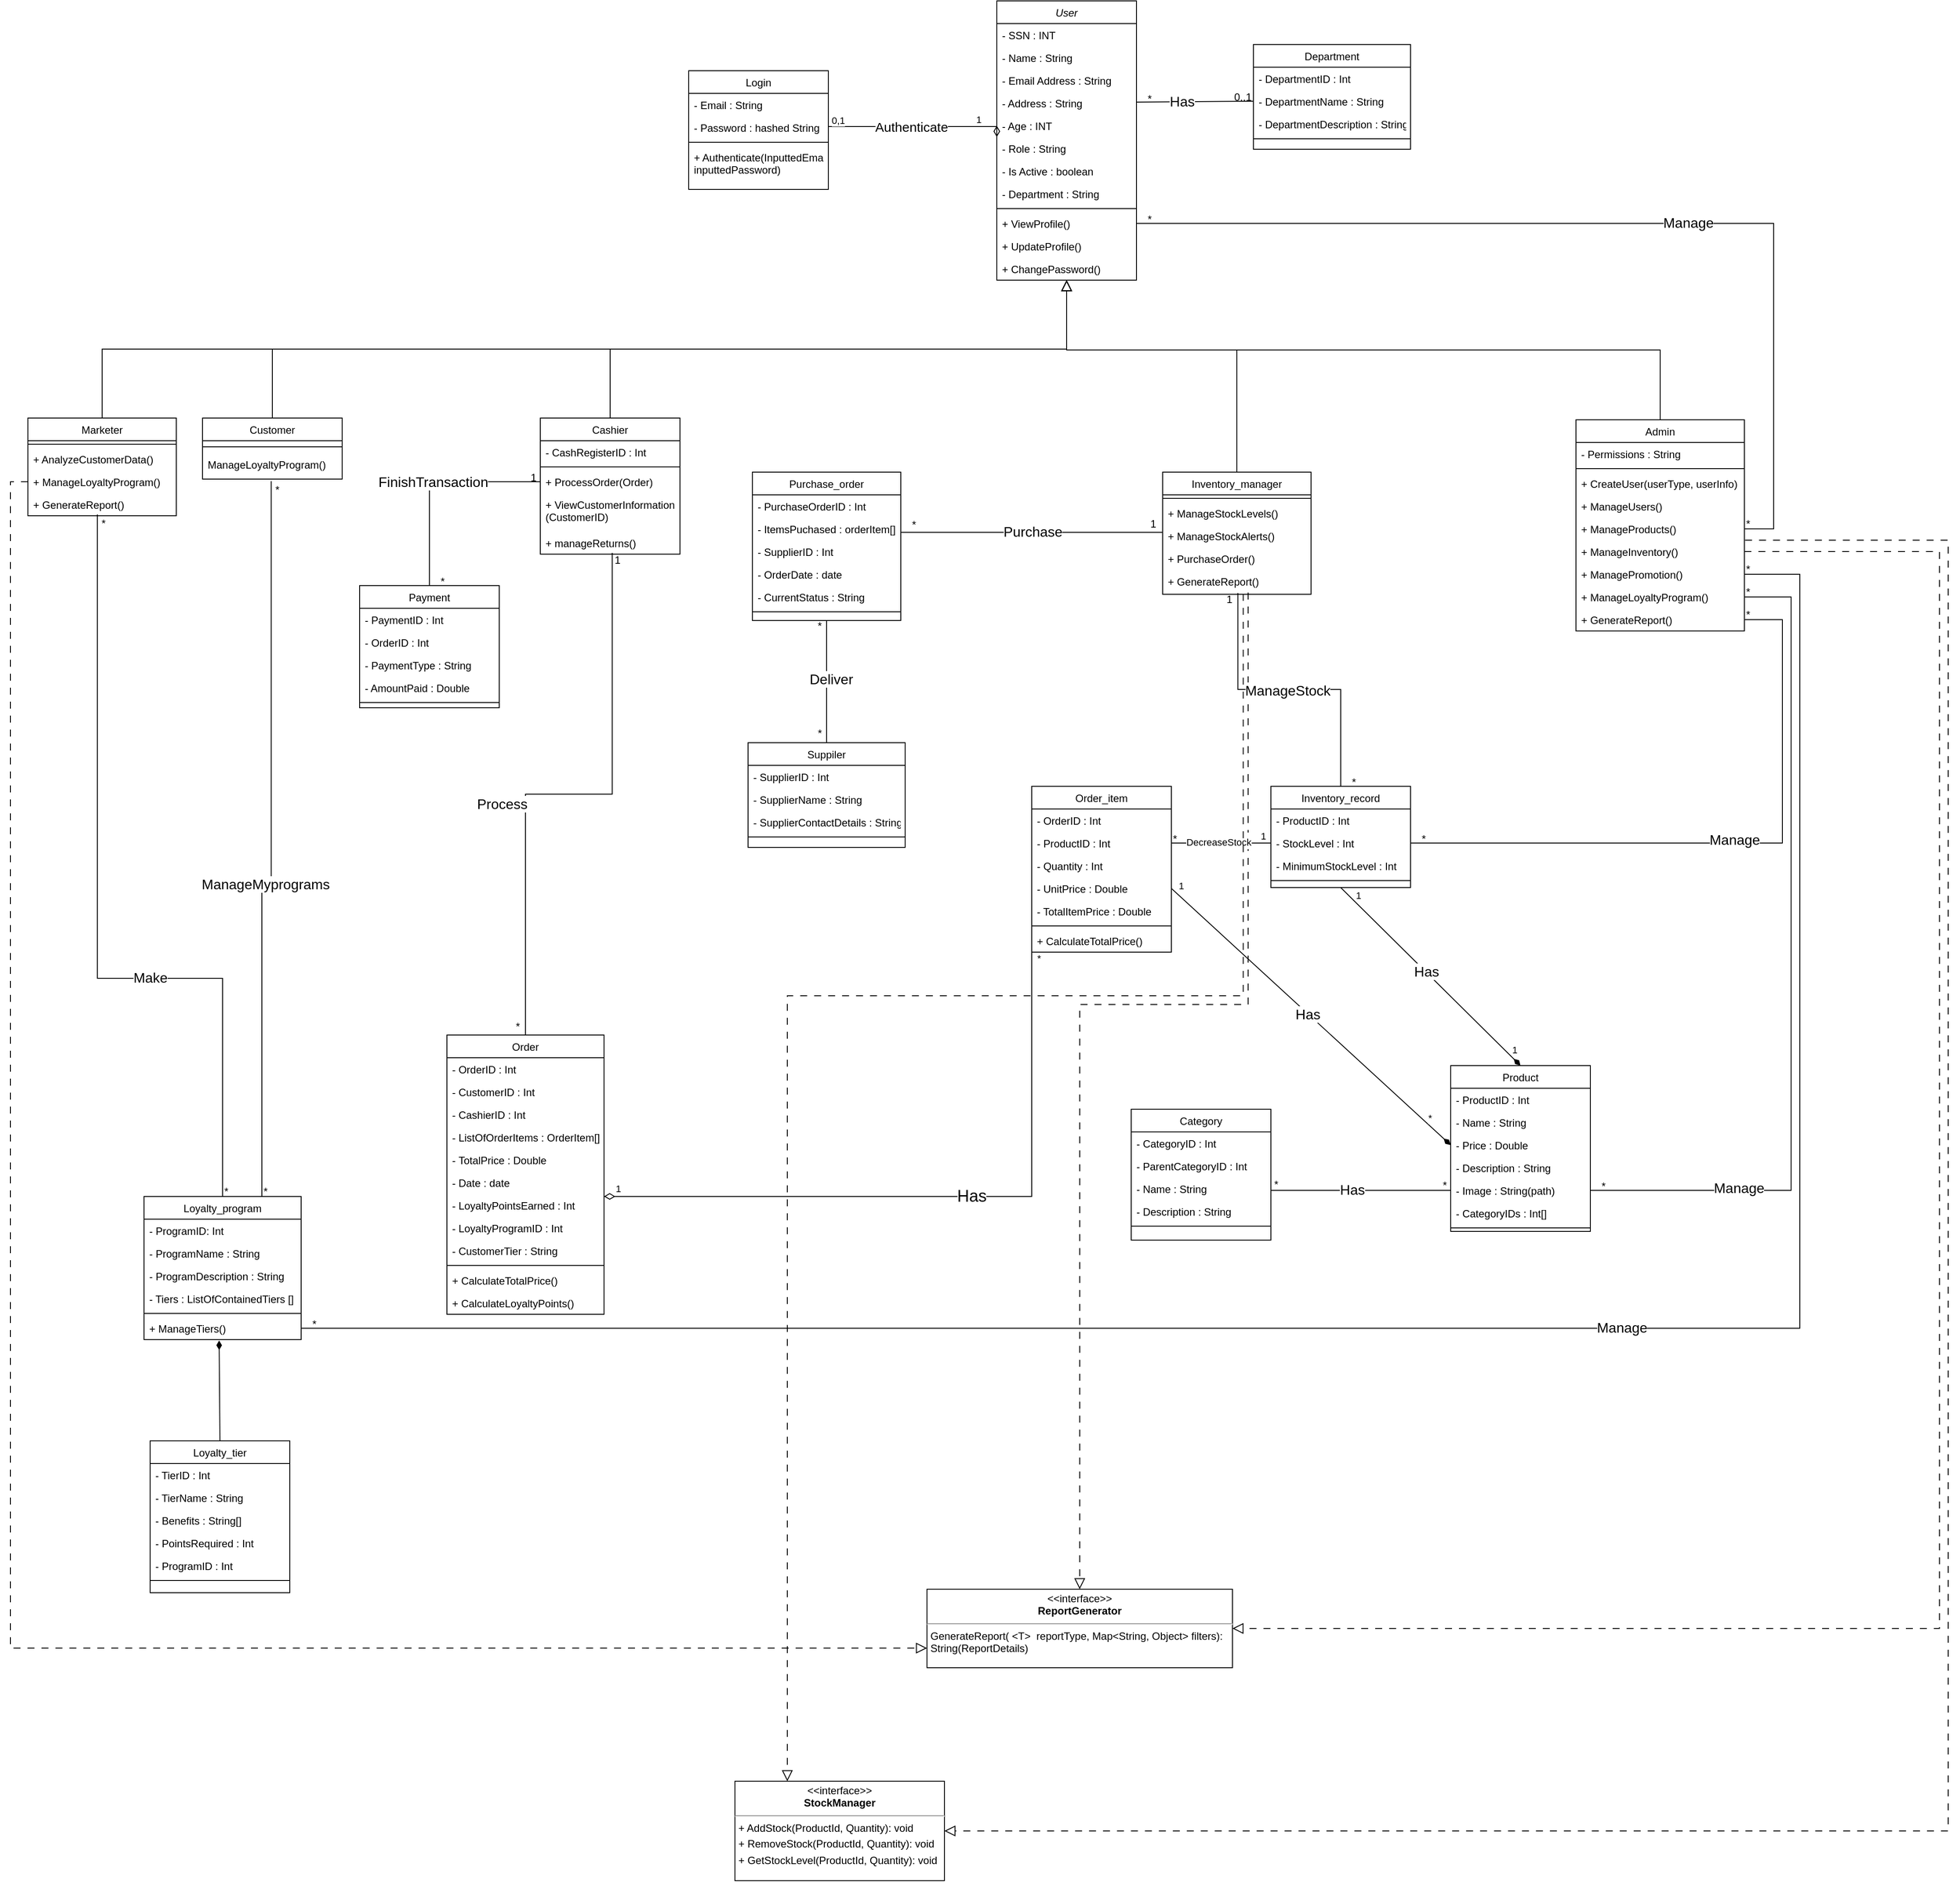 <mxfile version="24.5.2" type="device">
  <diagram id="C5RBs43oDa-KdzZeNtuy" name="Page-1">
    <mxGraphModel dx="1354" dy="680" grid="1" gridSize="10" guides="1" tooltips="1" connect="1" arrows="1" fold="1" page="1" pageScale="1" pageWidth="827" pageHeight="1169" math="0" shadow="0">
      <root>
        <mxCell id="WIyWlLk6GJQsqaUBKTNV-0" />
        <mxCell id="WIyWlLk6GJQsqaUBKTNV-1" parent="WIyWlLk6GJQsqaUBKTNV-0" />
        <mxCell id="zD_v_1iclkFm343WtAVd-0" value="User" style="swimlane;fontStyle=2;align=center;verticalAlign=top;childLayout=stackLayout;horizontal=1;startSize=26;horizontalStack=0;resizeParent=1;resizeLast=0;collapsible=1;marginBottom=0;rounded=0;shadow=0;strokeWidth=1;" parent="WIyWlLk6GJQsqaUBKTNV-1" vertex="1">
          <mxGeometry x="1180" width="160" height="320" as="geometry">
            <mxRectangle x="667" width="160" height="26" as="alternateBounds" />
          </mxGeometry>
        </mxCell>
        <mxCell id="zD_v_1iclkFm343WtAVd-1" value="- SSN : INT " style="text;align=left;verticalAlign=top;spacingLeft=4;spacingRight=4;overflow=hidden;rotatable=0;points=[[0,0.5],[1,0.5]];portConstraint=eastwest;" parent="zD_v_1iclkFm343WtAVd-0" vertex="1">
          <mxGeometry y="26" width="160" height="26" as="geometry" />
        </mxCell>
        <mxCell id="zD_v_1iclkFm343WtAVd-2" value="- Name : String" style="text;align=left;verticalAlign=top;spacingLeft=4;spacingRight=4;overflow=hidden;rotatable=0;points=[[0,0.5],[1,0.5]];portConstraint=eastwest;rounded=0;shadow=0;html=0;" parent="zD_v_1iclkFm343WtAVd-0" vertex="1">
          <mxGeometry y="52" width="160" height="26" as="geometry" />
        </mxCell>
        <mxCell id="zD_v_1iclkFm343WtAVd-3" value="- Email Address : String" style="text;align=left;verticalAlign=top;spacingLeft=4;spacingRight=4;overflow=hidden;rotatable=0;points=[[0,0.5],[1,0.5]];portConstraint=eastwest;rounded=0;shadow=0;html=0;" parent="zD_v_1iclkFm343WtAVd-0" vertex="1">
          <mxGeometry y="78" width="160" height="26" as="geometry" />
        </mxCell>
        <mxCell id="zD_v_1iclkFm343WtAVd-114" value="- Address : String" style="text;align=left;verticalAlign=top;spacingLeft=4;spacingRight=4;overflow=hidden;rotatable=0;points=[[0,0.5],[1,0.5]];portConstraint=eastwest;rounded=0;shadow=0;html=0;" parent="zD_v_1iclkFm343WtAVd-0" vertex="1">
          <mxGeometry y="104" width="160" height="26" as="geometry" />
        </mxCell>
        <mxCell id="zD_v_1iclkFm343WtAVd-113" value="- Age : INT" style="text;align=left;verticalAlign=top;spacingLeft=4;spacingRight=4;overflow=hidden;rotatable=0;points=[[0,0.5],[1,0.5]];portConstraint=eastwest;rounded=0;shadow=0;html=0;" parent="zD_v_1iclkFm343WtAVd-0" vertex="1">
          <mxGeometry y="130" width="160" height="26" as="geometry" />
        </mxCell>
        <mxCell id="zD_v_1iclkFm343WtAVd-112" value="- Role : String" style="text;align=left;verticalAlign=top;spacingLeft=4;spacingRight=4;overflow=hidden;rotatable=0;points=[[0,0.5],[1,0.5]];portConstraint=eastwest;rounded=0;shadow=0;html=0;" parent="zD_v_1iclkFm343WtAVd-0" vertex="1">
          <mxGeometry y="156" width="160" height="26" as="geometry" />
        </mxCell>
        <mxCell id="zD_v_1iclkFm343WtAVd-111" value="- Is Active : boolean" style="text;align=left;verticalAlign=top;spacingLeft=4;spacingRight=4;overflow=hidden;rotatable=0;points=[[0,0.5],[1,0.5]];portConstraint=eastwest;rounded=0;shadow=0;html=0;" parent="zD_v_1iclkFm343WtAVd-0" vertex="1">
          <mxGeometry y="182" width="160" height="26" as="geometry" />
        </mxCell>
        <mxCell id="00WI1lZ7eUYiDoz4rHoU-8" value="- Department : String" style="text;align=left;verticalAlign=top;spacingLeft=4;spacingRight=4;overflow=hidden;rotatable=0;points=[[0,0.5],[1,0.5]];portConstraint=eastwest;rounded=0;shadow=0;html=0;" parent="zD_v_1iclkFm343WtAVd-0" vertex="1">
          <mxGeometry y="208" width="160" height="26" as="geometry" />
        </mxCell>
        <mxCell id="zD_v_1iclkFm343WtAVd-4" value="" style="line;html=1;strokeWidth=1;align=left;verticalAlign=middle;spacingTop=-1;spacingLeft=3;spacingRight=3;rotatable=0;labelPosition=right;points=[];portConstraint=eastwest;" parent="zD_v_1iclkFm343WtAVd-0" vertex="1">
          <mxGeometry y="234" width="160" height="8" as="geometry" />
        </mxCell>
        <mxCell id="zD_v_1iclkFm343WtAVd-5" value="+ ViewProfile()" style="text;align=left;verticalAlign=top;spacingLeft=4;spacingRight=4;overflow=hidden;rotatable=0;points=[[0,0.5],[1,0.5]];portConstraint=eastwest;" parent="zD_v_1iclkFm343WtAVd-0" vertex="1">
          <mxGeometry y="242" width="160" height="26" as="geometry" />
        </mxCell>
        <mxCell id="zD_v_1iclkFm343WtAVd-128" value="+ UpdateProfile()" style="text;align=left;verticalAlign=top;spacingLeft=4;spacingRight=4;overflow=hidden;rotatable=0;points=[[0,0.5],[1,0.5]];portConstraint=eastwest;" parent="zD_v_1iclkFm343WtAVd-0" vertex="1">
          <mxGeometry y="268" width="160" height="26" as="geometry" />
        </mxCell>
        <mxCell id="zD_v_1iclkFm343WtAVd-129" value="+ ChangePassword()" style="text;align=left;verticalAlign=top;spacingLeft=4;spacingRight=4;overflow=hidden;rotatable=0;points=[[0,0.5],[1,0.5]];portConstraint=eastwest;" parent="zD_v_1iclkFm343WtAVd-0" vertex="1">
          <mxGeometry y="294" width="160" height="26" as="geometry" />
        </mxCell>
        <mxCell id="zD_v_1iclkFm343WtAVd-37" value="" style="endArrow=block;endSize=10;endFill=0;shadow=0;strokeWidth=1;rounded=0;curved=0;edgeStyle=elbowEdgeStyle;elbow=vertical;exitX=0.5;exitY=0;exitDx=0;exitDy=0;entryX=0.5;entryY=1;entryDx=0;entryDy=0;" parent="WIyWlLk6GJQsqaUBKTNV-1" source="zD_v_1iclkFm343WtAVd-30" target="zD_v_1iclkFm343WtAVd-0" edge="1">
          <mxGeometry width="160" relative="1" as="geometry">
            <mxPoint x="530" y="212" as="sourcePoint" />
            <mxPoint x="420" y="110" as="targetPoint" />
          </mxGeometry>
        </mxCell>
        <mxCell id="zD_v_1iclkFm343WtAVd-44" value="" style="endArrow=block;endSize=10;endFill=0;shadow=0;strokeWidth=1;rounded=0;curved=0;edgeStyle=elbowEdgeStyle;elbow=vertical;exitX=0.5;exitY=0;exitDx=0;exitDy=0;entryX=0.5;entryY=1;entryDx=0;entryDy=0;" parent="WIyWlLk6GJQsqaUBKTNV-1" source="zD_v_1iclkFm343WtAVd-12" target="zD_v_1iclkFm343WtAVd-0" edge="1">
          <mxGeometry width="160" relative="1" as="geometry">
            <mxPoint x="530" y="212" as="sourcePoint" />
            <mxPoint x="420" y="110" as="targetPoint" />
          </mxGeometry>
        </mxCell>
        <mxCell id="zD_v_1iclkFm343WtAVd-45" value="" style="endArrow=block;endSize=10;endFill=0;shadow=0;strokeWidth=1;rounded=0;curved=0;edgeStyle=elbowEdgeStyle;elbow=vertical;entryX=0.5;entryY=1;entryDx=0;entryDy=0;exitX=0.5;exitY=0;exitDx=0;exitDy=0;" parent="WIyWlLk6GJQsqaUBKTNV-1" source="zD_v_1iclkFm343WtAVd-6" target="zD_v_1iclkFm343WtAVd-0" edge="1">
          <mxGeometry width="160" relative="1" as="geometry">
            <mxPoint x="990" y="440" as="sourcePoint" />
            <mxPoint x="910" y="70" as="targetPoint" />
          </mxGeometry>
        </mxCell>
        <mxCell id="zD_v_1iclkFm343WtAVd-46" value="" style="endArrow=block;endSize=10;endFill=0;shadow=0;strokeWidth=1;rounded=0;curved=0;edgeStyle=elbowEdgeStyle;elbow=vertical;exitX=0.5;exitY=0;exitDx=0;exitDy=0;entryX=0.5;entryY=1;entryDx=0;entryDy=0;" parent="WIyWlLk6GJQsqaUBKTNV-1" source="zD_v_1iclkFm343WtAVd-18" target="zD_v_1iclkFm343WtAVd-0" edge="1">
          <mxGeometry width="160" relative="1" as="geometry">
            <mxPoint x="1020" y="172" as="sourcePoint" />
            <mxPoint x="890" y="30" as="targetPoint" />
            <Array as="points">
              <mxPoint x="1260" y="400" />
            </Array>
          </mxGeometry>
        </mxCell>
        <mxCell id="zD_v_1iclkFm343WtAVd-47" value="" style="endArrow=block;endSize=10;endFill=0;shadow=0;strokeWidth=1;rounded=0;curved=0;edgeStyle=elbowEdgeStyle;elbow=vertical;exitX=0.5;exitY=0;exitDx=0;exitDy=0;entryX=0.5;entryY=1;entryDx=0;entryDy=0;" parent="WIyWlLk6GJQsqaUBKTNV-1" source="zD_v_1iclkFm343WtAVd-24" target="zD_v_1iclkFm343WtAVd-0" edge="1">
          <mxGeometry width="160" relative="1" as="geometry">
            <mxPoint x="1360" y="142" as="sourcePoint" />
            <mxPoint x="1250" y="40" as="targetPoint" />
          </mxGeometry>
        </mxCell>
        <mxCell id="zD_v_1iclkFm343WtAVd-48" value="Product" style="swimlane;fontStyle=0;align=center;verticalAlign=top;childLayout=stackLayout;horizontal=1;startSize=26;horizontalStack=0;resizeParent=1;resizeLast=0;collapsible=1;marginBottom=0;rounded=0;shadow=0;strokeWidth=1;" parent="WIyWlLk6GJQsqaUBKTNV-1" vertex="1">
          <mxGeometry x="1700" y="1220" width="160" height="190" as="geometry">
            <mxRectangle x="910" y="680" width="160" height="26" as="alternateBounds" />
          </mxGeometry>
        </mxCell>
        <mxCell id="zD_v_1iclkFm343WtAVd-49" value="- ProductID : Int" style="text;align=left;verticalAlign=top;spacingLeft=4;spacingRight=4;overflow=hidden;rotatable=0;points=[[0,0.5],[1,0.5]];portConstraint=eastwest;" parent="zD_v_1iclkFm343WtAVd-48" vertex="1">
          <mxGeometry y="26" width="160" height="26" as="geometry" />
        </mxCell>
        <mxCell id="41SyTuiqHv4n_24N3MEC-1" value="- Name : String" style="text;align=left;verticalAlign=top;spacingLeft=4;spacingRight=4;overflow=hidden;rotatable=0;points=[[0,0.5],[1,0.5]];portConstraint=eastwest;rounded=0;shadow=0;html=0;" parent="zD_v_1iclkFm343WtAVd-48" vertex="1">
          <mxGeometry y="52" width="160" height="26" as="geometry" />
        </mxCell>
        <mxCell id="zD_v_1iclkFm343WtAVd-50" value="- Price : Double" style="text;align=left;verticalAlign=top;spacingLeft=4;spacingRight=4;overflow=hidden;rotatable=0;points=[[0,0.5],[1,0.5]];portConstraint=eastwest;rounded=0;shadow=0;html=0;" parent="zD_v_1iclkFm343WtAVd-48" vertex="1">
          <mxGeometry y="78" width="160" height="26" as="geometry" />
        </mxCell>
        <mxCell id="zD_v_1iclkFm343WtAVd-51" value="- Description : String" style="text;align=left;verticalAlign=top;spacingLeft=4;spacingRight=4;overflow=hidden;rotatable=0;points=[[0,0.5],[1,0.5]];portConstraint=eastwest;rounded=0;shadow=0;html=0;" parent="zD_v_1iclkFm343WtAVd-48" vertex="1">
          <mxGeometry y="104" width="160" height="26" as="geometry" />
        </mxCell>
        <mxCell id="41SyTuiqHv4n_24N3MEC-0" value="- Image : String(path)" style="text;align=left;verticalAlign=top;spacingLeft=4;spacingRight=4;overflow=hidden;rotatable=0;points=[[0,0.5],[1,0.5]];portConstraint=eastwest;rounded=0;shadow=0;html=0;" parent="zD_v_1iclkFm343WtAVd-48" vertex="1">
          <mxGeometry y="130" width="160" height="26" as="geometry" />
        </mxCell>
        <mxCell id="2Fxq2vlXrJeMU_Uu_3Sa-41" value="- CategoryIDs : Int[]" style="text;align=left;verticalAlign=top;spacingLeft=4;spacingRight=4;overflow=hidden;rotatable=0;points=[[0,0.5],[1,0.5]];portConstraint=eastwest;rounded=0;shadow=0;html=0;" vertex="1" parent="zD_v_1iclkFm343WtAVd-48">
          <mxGeometry y="156" width="160" height="26" as="geometry" />
        </mxCell>
        <mxCell id="zD_v_1iclkFm343WtAVd-52" value="" style="line;html=1;strokeWidth=1;align=left;verticalAlign=middle;spacingTop=-1;spacingLeft=3;spacingRight=3;rotatable=0;labelPosition=right;points=[];portConstraint=eastwest;" parent="zD_v_1iclkFm343WtAVd-48" vertex="1">
          <mxGeometry y="182" width="160" height="8" as="geometry" />
        </mxCell>
        <mxCell id="zD_v_1iclkFm343WtAVd-54" value="Order" style="swimlane;fontStyle=0;align=center;verticalAlign=top;childLayout=stackLayout;horizontal=1;startSize=26;horizontalStack=0;resizeParent=1;resizeLast=0;collapsible=1;marginBottom=0;rounded=0;shadow=0;strokeWidth=1;" parent="WIyWlLk6GJQsqaUBKTNV-1" vertex="1">
          <mxGeometry x="550" y="1185" width="180" height="320" as="geometry">
            <mxRectangle x="1280" y="1024" width="160" height="26" as="alternateBounds" />
          </mxGeometry>
        </mxCell>
        <mxCell id="zD_v_1iclkFm343WtAVd-55" value="- OrderID : Int" style="text;align=left;verticalAlign=top;spacingLeft=4;spacingRight=4;overflow=hidden;rotatable=0;points=[[0,0.5],[1,0.5]];portConstraint=eastwest;" parent="zD_v_1iclkFm343WtAVd-54" vertex="1">
          <mxGeometry y="26" width="180" height="26" as="geometry" />
        </mxCell>
        <mxCell id="zD_v_1iclkFm343WtAVd-56" value="- CustomerID : Int" style="text;align=left;verticalAlign=top;spacingLeft=4;spacingRight=4;overflow=hidden;rotatable=0;points=[[0,0.5],[1,0.5]];portConstraint=eastwest;rounded=0;shadow=0;html=0;" parent="zD_v_1iclkFm343WtAVd-54" vertex="1">
          <mxGeometry y="52" width="180" height="26" as="geometry" />
        </mxCell>
        <mxCell id="zD_v_1iclkFm343WtAVd-57" value="- CashierID : Int" style="text;align=left;verticalAlign=top;spacingLeft=4;spacingRight=4;overflow=hidden;rotatable=0;points=[[0,0.5],[1,0.5]];portConstraint=eastwest;rounded=0;shadow=0;html=0;" parent="zD_v_1iclkFm343WtAVd-54" vertex="1">
          <mxGeometry y="78" width="180" height="26" as="geometry" />
        </mxCell>
        <mxCell id="41SyTuiqHv4n_24N3MEC-5" value="- ListOfOrderItems : OrderItem[]" style="text;align=left;verticalAlign=top;spacingLeft=4;spacingRight=4;overflow=hidden;rotatable=0;points=[[0,0.5],[1,0.5]];portConstraint=eastwest;rounded=0;shadow=0;html=0;" parent="zD_v_1iclkFm343WtAVd-54" vertex="1">
          <mxGeometry y="104" width="180" height="26" as="geometry" />
        </mxCell>
        <mxCell id="41SyTuiqHv4n_24N3MEC-4" value="- TotalPrice : Double" style="text;align=left;verticalAlign=top;spacingLeft=4;spacingRight=4;overflow=hidden;rotatable=0;points=[[0,0.5],[1,0.5]];portConstraint=eastwest;rounded=0;shadow=0;html=0;" parent="zD_v_1iclkFm343WtAVd-54" vertex="1">
          <mxGeometry y="130" width="180" height="26" as="geometry" />
        </mxCell>
        <mxCell id="41SyTuiqHv4n_24N3MEC-3" value="- Date : date" style="text;align=left;verticalAlign=top;spacingLeft=4;spacingRight=4;overflow=hidden;rotatable=0;points=[[0,0.5],[1,0.5]];portConstraint=eastwest;rounded=0;shadow=0;html=0;" parent="zD_v_1iclkFm343WtAVd-54" vertex="1">
          <mxGeometry y="156" width="180" height="26" as="geometry" />
        </mxCell>
        <mxCell id="41SyTuiqHv4n_24N3MEC-13" value="- LoyaltyPointsEarned : Int" style="text;align=left;verticalAlign=top;spacingLeft=4;spacingRight=4;overflow=hidden;rotatable=0;points=[[0,0.5],[1,0.5]];portConstraint=eastwest;rounded=0;shadow=0;html=0;" parent="zD_v_1iclkFm343WtAVd-54" vertex="1">
          <mxGeometry y="182" width="180" height="26" as="geometry" />
        </mxCell>
        <mxCell id="41SyTuiqHv4n_24N3MEC-12" value="- LoyaltyProgramID : Int" style="text;align=left;verticalAlign=top;spacingLeft=4;spacingRight=4;overflow=hidden;rotatable=0;points=[[0,0.5],[1,0.5]];portConstraint=eastwest;rounded=0;shadow=0;html=0;" parent="zD_v_1iclkFm343WtAVd-54" vertex="1">
          <mxGeometry y="208" width="180" height="26" as="geometry" />
        </mxCell>
        <mxCell id="41SyTuiqHv4n_24N3MEC-14" value="- CustomerTier : String" style="text;align=left;verticalAlign=top;spacingLeft=4;spacingRight=4;overflow=hidden;rotatable=0;points=[[0,0.5],[1,0.5]];portConstraint=eastwest;rounded=0;shadow=0;html=0;" parent="zD_v_1iclkFm343WtAVd-54" vertex="1">
          <mxGeometry y="234" width="180" height="26" as="geometry" />
        </mxCell>
        <mxCell id="zD_v_1iclkFm343WtAVd-58" value="" style="line;html=1;strokeWidth=1;align=left;verticalAlign=middle;spacingTop=-1;spacingLeft=3;spacingRight=3;rotatable=0;labelPosition=right;points=[];portConstraint=eastwest;" parent="zD_v_1iclkFm343WtAVd-54" vertex="1">
          <mxGeometry y="260" width="180" height="8" as="geometry" />
        </mxCell>
        <mxCell id="41SyTuiqHv4n_24N3MEC-16" value="+ CalculateTotalPrice()" style="text;align=left;verticalAlign=top;spacingLeft=4;spacingRight=4;overflow=hidden;rotatable=0;points=[[0,0.5],[1,0.5]];portConstraint=eastwest;rounded=0;shadow=0;html=0;" parent="zD_v_1iclkFm343WtAVd-54" vertex="1">
          <mxGeometry y="268" width="180" height="26" as="geometry" />
        </mxCell>
        <mxCell id="41SyTuiqHv4n_24N3MEC-17" value="+ CalculateLoyaltyPoints()" style="text;align=left;verticalAlign=top;spacingLeft=4;spacingRight=4;overflow=hidden;rotatable=0;points=[[0,0.5],[1,0.5]];portConstraint=eastwest;rounded=0;shadow=0;html=0;" parent="zD_v_1iclkFm343WtAVd-54" vertex="1">
          <mxGeometry y="294" width="180" height="26" as="geometry" />
        </mxCell>
        <mxCell id="zD_v_1iclkFm343WtAVd-60" value="Payment" style="swimlane;fontStyle=0;align=center;verticalAlign=top;childLayout=stackLayout;horizontal=1;startSize=26;horizontalStack=0;resizeParent=1;resizeLast=0;collapsible=1;marginBottom=0;rounded=0;shadow=0;strokeWidth=1;" parent="WIyWlLk6GJQsqaUBKTNV-1" vertex="1">
          <mxGeometry x="450" y="670" width="160" height="140" as="geometry">
            <mxRectangle x="414" y="800" width="160" height="26" as="alternateBounds" />
          </mxGeometry>
        </mxCell>
        <mxCell id="zD_v_1iclkFm343WtAVd-61" value="- PaymentID : Int" style="text;align=left;verticalAlign=top;spacingLeft=4;spacingRight=4;overflow=hidden;rotatable=0;points=[[0,0.5],[1,0.5]];portConstraint=eastwest;" parent="zD_v_1iclkFm343WtAVd-60" vertex="1">
          <mxGeometry y="26" width="160" height="26" as="geometry" />
        </mxCell>
        <mxCell id="zD_v_1iclkFm343WtAVd-62" value="- OrderID : Int" style="text;align=left;verticalAlign=top;spacingLeft=4;spacingRight=4;overflow=hidden;rotatable=0;points=[[0,0.5],[1,0.5]];portConstraint=eastwest;rounded=0;shadow=0;html=0;" parent="zD_v_1iclkFm343WtAVd-60" vertex="1">
          <mxGeometry y="52" width="160" height="26" as="geometry" />
        </mxCell>
        <mxCell id="zD_v_1iclkFm343WtAVd-63" value="- PaymentType : String" style="text;align=left;verticalAlign=top;spacingLeft=4;spacingRight=4;overflow=hidden;rotatable=0;points=[[0,0.5],[1,0.5]];portConstraint=eastwest;rounded=0;shadow=0;html=0;" parent="zD_v_1iclkFm343WtAVd-60" vertex="1">
          <mxGeometry y="78" width="160" height="26" as="geometry" />
        </mxCell>
        <mxCell id="41SyTuiqHv4n_24N3MEC-27" value="- AmountPaid : Double" style="text;align=left;verticalAlign=top;spacingLeft=4;spacingRight=4;overflow=hidden;rotatable=0;points=[[0,0.5],[1,0.5]];portConstraint=eastwest;rounded=0;shadow=0;html=0;" parent="zD_v_1iclkFm343WtAVd-60" vertex="1">
          <mxGeometry y="104" width="160" height="26" as="geometry" />
        </mxCell>
        <mxCell id="zD_v_1iclkFm343WtAVd-64" value="" style="line;html=1;strokeWidth=1;align=left;verticalAlign=middle;spacingTop=-1;spacingLeft=3;spacingRight=3;rotatable=0;labelPosition=right;points=[];portConstraint=eastwest;" parent="zD_v_1iclkFm343WtAVd-60" vertex="1">
          <mxGeometry y="130" width="160" height="8" as="geometry" />
        </mxCell>
        <mxCell id="zD_v_1iclkFm343WtAVd-66" value="Suppiler" style="swimlane;fontStyle=0;align=center;verticalAlign=top;childLayout=stackLayout;horizontal=1;startSize=26;horizontalStack=0;resizeParent=1;resizeLast=0;collapsible=1;marginBottom=0;rounded=0;shadow=0;strokeWidth=1;" parent="WIyWlLk6GJQsqaUBKTNV-1" vertex="1">
          <mxGeometry x="895" y="850" width="180" height="120" as="geometry">
            <mxRectangle x="40" y="740" width="160" height="26" as="alternateBounds" />
          </mxGeometry>
        </mxCell>
        <mxCell id="zD_v_1iclkFm343WtAVd-67" value="- SupplierID : Int" style="text;align=left;verticalAlign=top;spacingLeft=4;spacingRight=4;overflow=hidden;rotatable=0;points=[[0,0.5],[1,0.5]];portConstraint=eastwest;" parent="zD_v_1iclkFm343WtAVd-66" vertex="1">
          <mxGeometry y="26" width="180" height="26" as="geometry" />
        </mxCell>
        <mxCell id="zD_v_1iclkFm343WtAVd-68" value="- SupplierName : String" style="text;align=left;verticalAlign=top;spacingLeft=4;spacingRight=4;overflow=hidden;rotatable=0;points=[[0,0.5],[1,0.5]];portConstraint=eastwest;rounded=0;shadow=0;html=0;" parent="zD_v_1iclkFm343WtAVd-66" vertex="1">
          <mxGeometry y="52" width="180" height="26" as="geometry" />
        </mxCell>
        <mxCell id="zD_v_1iclkFm343WtAVd-69" value="- SupplierContactDetails : String" style="text;align=left;verticalAlign=top;spacingLeft=4;spacingRight=4;overflow=hidden;rotatable=0;points=[[0,0.5],[1,0.5]];portConstraint=eastwest;rounded=0;shadow=0;html=0;" parent="zD_v_1iclkFm343WtAVd-66" vertex="1">
          <mxGeometry y="78" width="180" height="26" as="geometry" />
        </mxCell>
        <mxCell id="zD_v_1iclkFm343WtAVd-70" value="" style="line;html=1;strokeWidth=1;align=left;verticalAlign=middle;spacingTop=-1;spacingLeft=3;spacingRight=3;rotatable=0;labelPosition=right;points=[];portConstraint=eastwest;" parent="zD_v_1iclkFm343WtAVd-66" vertex="1">
          <mxGeometry y="104" width="180" height="8" as="geometry" />
        </mxCell>
        <mxCell id="zD_v_1iclkFm343WtAVd-72" value="Inventory_record" style="swimlane;fontStyle=0;align=center;verticalAlign=top;childLayout=stackLayout;horizontal=1;startSize=26;horizontalStack=0;resizeParent=1;resizeLast=0;collapsible=1;marginBottom=0;rounded=0;shadow=0;strokeWidth=1;" parent="WIyWlLk6GJQsqaUBKTNV-1" vertex="1">
          <mxGeometry x="1494" y="900" width="160" height="116" as="geometry">
            <mxRectangle x="590" y="885" width="160" height="26" as="alternateBounds" />
          </mxGeometry>
        </mxCell>
        <mxCell id="zD_v_1iclkFm343WtAVd-73" value="- ProductID : Int" style="text;align=left;verticalAlign=top;spacingLeft=4;spacingRight=4;overflow=hidden;rotatable=0;points=[[0,0.5],[1,0.5]];portConstraint=eastwest;" parent="zD_v_1iclkFm343WtAVd-72" vertex="1">
          <mxGeometry y="26" width="160" height="26" as="geometry" />
        </mxCell>
        <mxCell id="zD_v_1iclkFm343WtAVd-74" value="- StockLevel : Int" style="text;align=left;verticalAlign=top;spacingLeft=4;spacingRight=4;overflow=hidden;rotatable=0;points=[[0,0.5],[1,0.5]];portConstraint=eastwest;rounded=0;shadow=0;html=0;" parent="zD_v_1iclkFm343WtAVd-72" vertex="1">
          <mxGeometry y="52" width="160" height="26" as="geometry" />
        </mxCell>
        <mxCell id="41SyTuiqHv4n_24N3MEC-26" value="- MinimumStockLevel : Int" style="text;align=left;verticalAlign=top;spacingLeft=4;spacingRight=4;overflow=hidden;rotatable=0;points=[[0,0.5],[1,0.5]];portConstraint=eastwest;rounded=0;shadow=0;html=0;" parent="zD_v_1iclkFm343WtAVd-72" vertex="1">
          <mxGeometry y="78" width="160" height="26" as="geometry" />
        </mxCell>
        <mxCell id="zD_v_1iclkFm343WtAVd-76" value="" style="line;html=1;strokeWidth=1;align=left;verticalAlign=middle;spacingTop=-1;spacingLeft=3;spacingRight=3;rotatable=0;labelPosition=right;points=[];portConstraint=eastwest;" parent="zD_v_1iclkFm343WtAVd-72" vertex="1">
          <mxGeometry y="104" width="160" height="8" as="geometry" />
        </mxCell>
        <mxCell id="zD_v_1iclkFm343WtAVd-78" value="Purchase_order" style="swimlane;fontStyle=0;align=center;verticalAlign=top;childLayout=stackLayout;horizontal=1;startSize=26;horizontalStack=0;resizeParent=1;resizeLast=0;collapsible=1;marginBottom=0;rounded=0;shadow=0;strokeWidth=1;" parent="WIyWlLk6GJQsqaUBKTNV-1" vertex="1">
          <mxGeometry x="900" y="540" width="170" height="170" as="geometry">
            <mxRectangle x="260" y="920" width="160" height="26" as="alternateBounds" />
          </mxGeometry>
        </mxCell>
        <mxCell id="zD_v_1iclkFm343WtAVd-79" value="- PurchaseOrderID : Int" style="text;align=left;verticalAlign=top;spacingLeft=4;spacingRight=4;overflow=hidden;rotatable=0;points=[[0,0.5],[1,0.5]];portConstraint=eastwest;" parent="zD_v_1iclkFm343WtAVd-78" vertex="1">
          <mxGeometry y="26" width="170" height="26" as="geometry" />
        </mxCell>
        <mxCell id="zD_v_1iclkFm343WtAVd-80" value="- ItemsPuchased : orderItem[]" style="text;align=left;verticalAlign=top;spacingLeft=4;spacingRight=4;overflow=hidden;rotatable=0;points=[[0,0.5],[1,0.5]];portConstraint=eastwest;rounded=0;shadow=0;html=0;" parent="zD_v_1iclkFm343WtAVd-78" vertex="1">
          <mxGeometry y="52" width="170" height="26" as="geometry" />
        </mxCell>
        <mxCell id="zD_v_1iclkFm343WtAVd-81" value="- SupplierID : Int" style="text;align=left;verticalAlign=top;spacingLeft=4;spacingRight=4;overflow=hidden;rotatable=0;points=[[0,0.5],[1,0.5]];portConstraint=eastwest;rounded=0;shadow=0;html=0;" parent="zD_v_1iclkFm343WtAVd-78" vertex="1">
          <mxGeometry y="78" width="170" height="26" as="geometry" />
        </mxCell>
        <mxCell id="00WI1lZ7eUYiDoz4rHoU-0" value="- OrderDate : date" style="text;align=left;verticalAlign=top;spacingLeft=4;spacingRight=4;overflow=hidden;rotatable=0;points=[[0,0.5],[1,0.5]];portConstraint=eastwest;rounded=0;shadow=0;html=0;" parent="zD_v_1iclkFm343WtAVd-78" vertex="1">
          <mxGeometry y="104" width="170" height="26" as="geometry" />
        </mxCell>
        <mxCell id="00WI1lZ7eUYiDoz4rHoU-1" value="- CurrentStatus : String" style="text;align=left;verticalAlign=top;spacingLeft=4;spacingRight=4;overflow=hidden;rotatable=0;points=[[0,0.5],[1,0.5]];portConstraint=eastwest;rounded=0;shadow=0;html=0;" parent="zD_v_1iclkFm343WtAVd-78" vertex="1">
          <mxGeometry y="130" width="170" height="26" as="geometry" />
        </mxCell>
        <mxCell id="zD_v_1iclkFm343WtAVd-82" value="" style="line;html=1;strokeWidth=1;align=left;verticalAlign=middle;spacingTop=-1;spacingLeft=3;spacingRight=3;rotatable=0;labelPosition=right;points=[];portConstraint=eastwest;" parent="zD_v_1iclkFm343WtAVd-78" vertex="1">
          <mxGeometry y="156" width="170" height="8" as="geometry" />
        </mxCell>
        <mxCell id="zD_v_1iclkFm343WtAVd-84" value="Loyalty_program" style="swimlane;fontStyle=0;align=center;verticalAlign=top;childLayout=stackLayout;horizontal=1;startSize=26;horizontalStack=0;resizeParent=1;resizeLast=0;collapsible=1;marginBottom=0;rounded=0;shadow=0;strokeWidth=1;" parent="WIyWlLk6GJQsqaUBKTNV-1" vertex="1">
          <mxGeometry x="203" y="1370" width="180" height="164" as="geometry">
            <mxRectangle x="890" y="1076" width="160" height="26" as="alternateBounds" />
          </mxGeometry>
        </mxCell>
        <mxCell id="zD_v_1iclkFm343WtAVd-85" value="- ProgramID: Int" style="text;align=left;verticalAlign=top;spacingLeft=4;spacingRight=4;overflow=hidden;rotatable=0;points=[[0,0.5],[1,0.5]];portConstraint=eastwest;" parent="zD_v_1iclkFm343WtAVd-84" vertex="1">
          <mxGeometry y="26" width="180" height="26" as="geometry" />
        </mxCell>
        <mxCell id="zD_v_1iclkFm343WtAVd-86" value="- ProgramName : String" style="text;align=left;verticalAlign=top;spacingLeft=4;spacingRight=4;overflow=hidden;rotatable=0;points=[[0,0.5],[1,0.5]];portConstraint=eastwest;rounded=0;shadow=0;html=0;" parent="zD_v_1iclkFm343WtAVd-84" vertex="1">
          <mxGeometry y="52" width="180" height="26" as="geometry" />
        </mxCell>
        <mxCell id="zD_v_1iclkFm343WtAVd-87" value="- ProgramDescription : String" style="text;align=left;verticalAlign=top;spacingLeft=4;spacingRight=4;overflow=hidden;rotatable=0;points=[[0,0.5],[1,0.5]];portConstraint=eastwest;rounded=0;shadow=0;html=0;" parent="zD_v_1iclkFm343WtAVd-84" vertex="1">
          <mxGeometry y="78" width="180" height="26" as="geometry" />
        </mxCell>
        <mxCell id="41SyTuiqHv4n_24N3MEC-23" value="- Tiers : ListOfContainedTiers []" style="text;align=left;verticalAlign=top;spacingLeft=4;spacingRight=4;overflow=hidden;rotatable=0;points=[[0,0.5],[1,0.5]];portConstraint=eastwest;rounded=0;shadow=0;html=0;" parent="zD_v_1iclkFm343WtAVd-84" vertex="1">
          <mxGeometry y="104" width="180" height="26" as="geometry" />
        </mxCell>
        <mxCell id="zD_v_1iclkFm343WtAVd-88" value="" style="line;html=1;strokeWidth=1;align=left;verticalAlign=middle;spacingTop=-1;spacingLeft=3;spacingRight=3;rotatable=0;labelPosition=right;points=[];portConstraint=eastwest;" parent="zD_v_1iclkFm343WtAVd-84" vertex="1">
          <mxGeometry y="130" width="180" height="8" as="geometry" />
        </mxCell>
        <mxCell id="zD_v_1iclkFm343WtAVd-89" value="+ ManageTiers()" style="text;align=left;verticalAlign=top;spacingLeft=4;spacingRight=4;overflow=hidden;rotatable=0;points=[[0,0.5],[1,0.5]];portConstraint=eastwest;" parent="zD_v_1iclkFm343WtAVd-84" vertex="1">
          <mxGeometry y="138" width="180" height="26" as="geometry" />
        </mxCell>
        <mxCell id="zD_v_1iclkFm343WtAVd-90" value="Loyalty_tier" style="swimlane;fontStyle=0;align=center;verticalAlign=top;childLayout=stackLayout;horizontal=1;startSize=26;horizontalStack=0;resizeParent=1;resizeLast=0;collapsible=1;marginBottom=0;rounded=0;shadow=0;strokeWidth=1;" parent="WIyWlLk6GJQsqaUBKTNV-1" vertex="1">
          <mxGeometry x="210" y="1650" width="160" height="174" as="geometry">
            <mxRectangle x="660" y="750" width="160" height="26" as="alternateBounds" />
          </mxGeometry>
        </mxCell>
        <mxCell id="zD_v_1iclkFm343WtAVd-92" value="- TierID : Int" style="text;align=left;verticalAlign=top;spacingLeft=4;spacingRight=4;overflow=hidden;rotatable=0;points=[[0,0.5],[1,0.5]];portConstraint=eastwest;rounded=0;shadow=0;html=0;" parent="zD_v_1iclkFm343WtAVd-90" vertex="1">
          <mxGeometry y="26" width="160" height="26" as="geometry" />
        </mxCell>
        <mxCell id="41SyTuiqHv4n_24N3MEC-24" value="- TierName : String" style="text;align=left;verticalAlign=top;spacingLeft=4;spacingRight=4;overflow=hidden;rotatable=0;points=[[0,0.5],[1,0.5]];portConstraint=eastwest;rounded=0;shadow=0;html=0;" parent="zD_v_1iclkFm343WtAVd-90" vertex="1">
          <mxGeometry y="52" width="160" height="26" as="geometry" />
        </mxCell>
        <mxCell id="zD_v_1iclkFm343WtAVd-93" value="- Benefits : String[]" style="text;align=left;verticalAlign=top;spacingLeft=4;spacingRight=4;overflow=hidden;rotatable=0;points=[[0,0.5],[1,0.5]];portConstraint=eastwest;rounded=0;shadow=0;html=0;" parent="zD_v_1iclkFm343WtAVd-90" vertex="1">
          <mxGeometry y="78" width="160" height="26" as="geometry" />
        </mxCell>
        <mxCell id="41SyTuiqHv4n_24N3MEC-25" value="- PointsRequired : Int" style="text;align=left;verticalAlign=top;spacingLeft=4;spacingRight=4;overflow=hidden;rotatable=0;points=[[0,0.5],[1,0.5]];portConstraint=eastwest;rounded=0;shadow=0;html=0;" parent="zD_v_1iclkFm343WtAVd-90" vertex="1">
          <mxGeometry y="104" width="160" height="26" as="geometry" />
        </mxCell>
        <mxCell id="zD_v_1iclkFm343WtAVd-91" value="- ProgramID : Int" style="text;align=left;verticalAlign=top;spacingLeft=4;spacingRight=4;overflow=hidden;rotatable=0;points=[[0,0.5],[1,0.5]];portConstraint=eastwest;" parent="zD_v_1iclkFm343WtAVd-90" vertex="1">
          <mxGeometry y="130" width="160" height="26" as="geometry" />
        </mxCell>
        <mxCell id="zD_v_1iclkFm343WtAVd-94" value="" style="line;html=1;strokeWidth=1;align=left;verticalAlign=middle;spacingTop=-1;spacingLeft=3;spacingRight=3;rotatable=0;labelPosition=right;points=[];portConstraint=eastwest;" parent="zD_v_1iclkFm343WtAVd-90" vertex="1">
          <mxGeometry y="156" width="160" height="8" as="geometry" />
        </mxCell>
        <mxCell id="zD_v_1iclkFm343WtAVd-96" value="Category" style="swimlane;fontStyle=0;align=center;verticalAlign=top;childLayout=stackLayout;horizontal=1;startSize=26;horizontalStack=0;resizeParent=1;resizeLast=0;collapsible=1;marginBottom=0;rounded=0;shadow=0;strokeWidth=1;" parent="WIyWlLk6GJQsqaUBKTNV-1" vertex="1">
          <mxGeometry x="1334" y="1270" width="160" height="150" as="geometry">
            <mxRectangle x="1090" y="680" width="160" height="26" as="alternateBounds" />
          </mxGeometry>
        </mxCell>
        <mxCell id="zD_v_1iclkFm343WtAVd-97" value="- CategoryID : Int" style="text;align=left;verticalAlign=top;spacingLeft=4;spacingRight=4;overflow=hidden;rotatable=0;points=[[0,0.5],[1,0.5]];portConstraint=eastwest;" parent="zD_v_1iclkFm343WtAVd-96" vertex="1">
          <mxGeometry y="26" width="160" height="26" as="geometry" />
        </mxCell>
        <mxCell id="zD_v_1iclkFm343WtAVd-98" value="- ParentCategoryID : Int" style="text;align=left;verticalAlign=top;spacingLeft=4;spacingRight=4;overflow=hidden;rotatable=0;points=[[0,0.5],[1,0.5]];portConstraint=eastwest;rounded=0;shadow=0;html=0;" parent="zD_v_1iclkFm343WtAVd-96" vertex="1">
          <mxGeometry y="52" width="160" height="26" as="geometry" />
        </mxCell>
        <mxCell id="zD_v_1iclkFm343WtAVd-99" value="- Name : String" style="text;align=left;verticalAlign=top;spacingLeft=4;spacingRight=4;overflow=hidden;rotatable=0;points=[[0,0.5],[1,0.5]];portConstraint=eastwest;rounded=0;shadow=0;html=0;" parent="zD_v_1iclkFm343WtAVd-96" vertex="1">
          <mxGeometry y="78" width="160" height="26" as="geometry" />
        </mxCell>
        <mxCell id="41SyTuiqHv4n_24N3MEC-2" value="- Description : String" style="text;align=left;verticalAlign=top;spacingLeft=4;spacingRight=4;overflow=hidden;rotatable=0;points=[[0,0.5],[1,0.5]];portConstraint=eastwest;rounded=0;shadow=0;html=0;" parent="zD_v_1iclkFm343WtAVd-96" vertex="1">
          <mxGeometry y="104" width="160" height="26" as="geometry" />
        </mxCell>
        <mxCell id="zD_v_1iclkFm343WtAVd-100" value="" style="line;html=1;strokeWidth=1;align=left;verticalAlign=middle;spacingTop=-1;spacingLeft=3;spacingRight=3;rotatable=0;labelPosition=right;points=[];portConstraint=eastwest;" parent="zD_v_1iclkFm343WtAVd-96" vertex="1">
          <mxGeometry y="130" width="160" height="8" as="geometry" />
        </mxCell>
        <mxCell id="zD_v_1iclkFm343WtAVd-102" value="Department" style="swimlane;fontStyle=0;align=center;verticalAlign=top;childLayout=stackLayout;horizontal=1;startSize=26;horizontalStack=0;resizeParent=1;resizeLast=0;collapsible=1;marginBottom=0;rounded=0;shadow=0;strokeWidth=1;" parent="WIyWlLk6GJQsqaUBKTNV-1" vertex="1">
          <mxGeometry x="1474" y="50" width="180" height="120" as="geometry">
            <mxRectangle x="1090" y="910" width="160" height="26" as="alternateBounds" />
          </mxGeometry>
        </mxCell>
        <mxCell id="zD_v_1iclkFm343WtAVd-104" value="- DepartmentID : Int" style="text;align=left;verticalAlign=top;spacingLeft=4;spacingRight=4;overflow=hidden;rotatable=0;points=[[0,0.5],[1,0.5]];portConstraint=eastwest;rounded=0;shadow=0;html=0;" parent="zD_v_1iclkFm343WtAVd-102" vertex="1">
          <mxGeometry y="26" width="180" height="26" as="geometry" />
        </mxCell>
        <mxCell id="zD_v_1iclkFm343WtAVd-103" value="- DepartmentName : String" style="text;align=left;verticalAlign=top;spacingLeft=4;spacingRight=4;overflow=hidden;rotatable=0;points=[[0,0.5],[1,0.5]];portConstraint=eastwest;" parent="zD_v_1iclkFm343WtAVd-102" vertex="1">
          <mxGeometry y="52" width="180" height="26" as="geometry" />
        </mxCell>
        <mxCell id="zD_v_1iclkFm343WtAVd-105" value="- DepartmentDescription : String" style="text;align=left;verticalAlign=top;spacingLeft=4;spacingRight=4;overflow=hidden;rotatable=0;points=[[0,0.5],[1,0.5]];portConstraint=eastwest;rounded=0;shadow=0;html=0;" parent="zD_v_1iclkFm343WtAVd-102" vertex="1">
          <mxGeometry y="78" width="180" height="26" as="geometry" />
        </mxCell>
        <mxCell id="zD_v_1iclkFm343WtAVd-106" value="" style="line;html=1;strokeWidth=1;align=left;verticalAlign=middle;spacingTop=-1;spacingLeft=3;spacingRight=3;rotatable=0;labelPosition=right;points=[];portConstraint=eastwest;" parent="zD_v_1iclkFm343WtAVd-102" vertex="1">
          <mxGeometry y="104" width="180" height="8" as="geometry" />
        </mxCell>
        <mxCell id="zD_v_1iclkFm343WtAVd-116" value="Order_item" style="swimlane;fontStyle=0;align=center;verticalAlign=top;childLayout=stackLayout;horizontal=1;startSize=26;horizontalStack=0;resizeParent=1;resizeLast=0;collapsible=1;marginBottom=0;rounded=0;shadow=0;strokeWidth=1;" parent="WIyWlLk6GJQsqaUBKTNV-1" vertex="1">
          <mxGeometry x="1220" y="900" width="160" height="190" as="geometry">
            <mxRectangle x="850" y="910" width="160" height="26" as="alternateBounds" />
          </mxGeometry>
        </mxCell>
        <mxCell id="zD_v_1iclkFm343WtAVd-117" value="- OrderID : Int" style="text;align=left;verticalAlign=top;spacingLeft=4;spacingRight=4;overflow=hidden;rotatable=0;points=[[0,0.5],[1,0.5]];portConstraint=eastwest;" parent="zD_v_1iclkFm343WtAVd-116" vertex="1">
          <mxGeometry y="26" width="160" height="26" as="geometry" />
        </mxCell>
        <mxCell id="zD_v_1iclkFm343WtAVd-118" value="- ProductID : Int" style="text;align=left;verticalAlign=top;spacingLeft=4;spacingRight=4;overflow=hidden;rotatable=0;points=[[0,0.5],[1,0.5]];portConstraint=eastwest;rounded=0;shadow=0;html=0;" parent="zD_v_1iclkFm343WtAVd-116" vertex="1">
          <mxGeometry y="52" width="160" height="26" as="geometry" />
        </mxCell>
        <mxCell id="zD_v_1iclkFm343WtAVd-119" value="- Quantity : Int" style="text;align=left;verticalAlign=top;spacingLeft=4;spacingRight=4;overflow=hidden;rotatable=0;points=[[0,0.5],[1,0.5]];portConstraint=eastwest;rounded=0;shadow=0;html=0;" parent="zD_v_1iclkFm343WtAVd-116" vertex="1">
          <mxGeometry y="78" width="160" height="26" as="geometry" />
        </mxCell>
        <mxCell id="41SyTuiqHv4n_24N3MEC-7" value="- UnitPrice : Double" style="text;align=left;verticalAlign=top;spacingLeft=4;spacingRight=4;overflow=hidden;rotatable=0;points=[[0,0.5],[1,0.5]];portConstraint=eastwest;rounded=0;shadow=0;html=0;" parent="zD_v_1iclkFm343WtAVd-116" vertex="1">
          <mxGeometry y="104" width="160" height="26" as="geometry" />
        </mxCell>
        <mxCell id="41SyTuiqHv4n_24N3MEC-18" value="- TotalItemPrice : Double" style="text;align=left;verticalAlign=top;spacingLeft=4;spacingRight=4;overflow=hidden;rotatable=0;points=[[0,0.5],[1,0.5]];portConstraint=eastwest;rounded=0;shadow=0;html=0;" parent="zD_v_1iclkFm343WtAVd-116" vertex="1">
          <mxGeometry y="130" width="160" height="26" as="geometry" />
        </mxCell>
        <mxCell id="zD_v_1iclkFm343WtAVd-120" value="" style="line;html=1;strokeWidth=1;align=left;verticalAlign=middle;spacingTop=-1;spacingLeft=3;spacingRight=3;rotatable=0;labelPosition=right;points=[];portConstraint=eastwest;" parent="zD_v_1iclkFm343WtAVd-116" vertex="1">
          <mxGeometry y="156" width="160" height="8" as="geometry" />
        </mxCell>
        <mxCell id="41SyTuiqHv4n_24N3MEC-19" value="+ CalculateTotalPrice()" style="text;align=left;verticalAlign=top;spacingLeft=4;spacingRight=4;overflow=hidden;rotatable=0;points=[[0,0.5],[1,0.5]];portConstraint=eastwest;rounded=0;shadow=0;html=0;" parent="zD_v_1iclkFm343WtAVd-116" vertex="1">
          <mxGeometry y="164" width="160" height="26" as="geometry" />
        </mxCell>
        <mxCell id="zD_v_1iclkFm343WtAVd-122" value="Login" style="swimlane;fontStyle=0;align=center;verticalAlign=top;childLayout=stackLayout;horizontal=1;startSize=26;horizontalStack=0;resizeParent=1;resizeLast=0;collapsible=1;marginBottom=0;rounded=0;shadow=0;strokeWidth=1;" parent="WIyWlLk6GJQsqaUBKTNV-1" vertex="1">
          <mxGeometry x="827" y="80" width="160" height="136" as="geometry">
            <mxRectangle x="200" y="30" width="160" height="26" as="alternateBounds" />
          </mxGeometry>
        </mxCell>
        <mxCell id="zD_v_1iclkFm343WtAVd-131" value="- Email : String" style="text;align=left;verticalAlign=top;spacingLeft=4;spacingRight=4;overflow=hidden;rotatable=0;points=[[0,0.5],[1,0.5]];portConstraint=eastwest;" parent="zD_v_1iclkFm343WtAVd-122" vertex="1">
          <mxGeometry y="26" width="160" height="26" as="geometry" />
        </mxCell>
        <mxCell id="zD_v_1iclkFm343WtAVd-123" value="- Password : hashed String" style="text;align=left;verticalAlign=top;spacingLeft=4;spacingRight=4;overflow=hidden;rotatable=0;points=[[0,0.5],[1,0.5]];portConstraint=eastwest;" parent="zD_v_1iclkFm343WtAVd-122" vertex="1">
          <mxGeometry y="52" width="160" height="26" as="geometry" />
        </mxCell>
        <mxCell id="zD_v_1iclkFm343WtAVd-126" value="" style="line;html=1;strokeWidth=1;align=left;verticalAlign=middle;spacingTop=-1;spacingLeft=3;spacingRight=3;rotatable=0;labelPosition=right;points=[];portConstraint=eastwest;" parent="zD_v_1iclkFm343WtAVd-122" vertex="1">
          <mxGeometry y="78" width="160" height="8" as="geometry" />
        </mxCell>
        <mxCell id="zD_v_1iclkFm343WtAVd-127" value="+ Authenticate(InputtedEmail,&#xa;inputtedPassword)" style="text;align=left;verticalAlign=top;spacingLeft=4;spacingRight=4;overflow=hidden;rotatable=0;points=[[0,0.5],[1,0.5]];portConstraint=eastwest;" parent="zD_v_1iclkFm343WtAVd-122" vertex="1">
          <mxGeometry y="86" width="160" height="50" as="geometry" />
        </mxCell>
        <mxCell id="zD_v_1iclkFm343WtAVd-6" value="Admin" style="swimlane;fontStyle=0;align=center;verticalAlign=top;childLayout=stackLayout;horizontal=1;startSize=26;horizontalStack=0;resizeParent=1;resizeLast=0;collapsible=1;marginBottom=0;rounded=0;shadow=0;strokeWidth=1;" parent="WIyWlLk6GJQsqaUBKTNV-1" vertex="1">
          <mxGeometry x="1843.5" y="480" width="193" height="242" as="geometry">
            <mxRectangle x="634" y="480" width="160" height="26" as="alternateBounds" />
          </mxGeometry>
        </mxCell>
        <mxCell id="zD_v_1iclkFm343WtAVd-7" value="- Permissions : String" style="text;align=left;verticalAlign=top;spacingLeft=4;spacingRight=4;overflow=hidden;rotatable=0;points=[[0,0.5],[1,0.5]];portConstraint=eastwest;" parent="zD_v_1iclkFm343WtAVd-6" vertex="1">
          <mxGeometry y="26" width="193" height="26" as="geometry" />
        </mxCell>
        <mxCell id="zD_v_1iclkFm343WtAVd-10" value="" style="line;html=1;strokeWidth=1;align=left;verticalAlign=middle;spacingTop=-1;spacingLeft=3;spacingRight=3;rotatable=0;labelPosition=right;points=[];portConstraint=eastwest;" parent="zD_v_1iclkFm343WtAVd-6" vertex="1">
          <mxGeometry y="52" width="193" height="8" as="geometry" />
        </mxCell>
        <mxCell id="zD_v_1iclkFm343WtAVd-11" value="+ CreateUser(userType, userInfo)" style="text;align=left;verticalAlign=top;spacingLeft=4;spacingRight=4;overflow=hidden;rotatable=0;points=[[0,0.5],[1,0.5]];portConstraint=eastwest;" parent="zD_v_1iclkFm343WtAVd-6" vertex="1">
          <mxGeometry y="60" width="193" height="26" as="geometry" />
        </mxCell>
        <mxCell id="zD_v_1iclkFm343WtAVd-134" value="+ ManageUsers()" style="text;align=left;verticalAlign=top;spacingLeft=4;spacingRight=4;overflow=hidden;rotatable=0;points=[[0,0.5],[1,0.5]];portConstraint=eastwest;" parent="zD_v_1iclkFm343WtAVd-6" vertex="1">
          <mxGeometry y="86" width="193" height="26" as="geometry" />
        </mxCell>
        <mxCell id="zD_v_1iclkFm343WtAVd-135" value="+ ManageProducts()" style="text;align=left;verticalAlign=top;spacingLeft=4;spacingRight=4;overflow=hidden;rotatable=0;points=[[0,0.5],[1,0.5]];portConstraint=eastwest;" parent="zD_v_1iclkFm343WtAVd-6" vertex="1">
          <mxGeometry y="112" width="193" height="26" as="geometry" />
        </mxCell>
        <mxCell id="zD_v_1iclkFm343WtAVd-136" value="+ ManageInventory()" style="text;align=left;verticalAlign=top;spacingLeft=4;spacingRight=4;overflow=hidden;rotatable=0;points=[[0,0.5],[1,0.5]];portConstraint=eastwest;" parent="zD_v_1iclkFm343WtAVd-6" vertex="1">
          <mxGeometry y="138" width="193" height="26" as="geometry" />
        </mxCell>
        <mxCell id="zD_v_1iclkFm343WtAVd-137" value="+ ManagePromotion()" style="text;align=left;verticalAlign=top;spacingLeft=4;spacingRight=4;overflow=hidden;rotatable=0;points=[[0,0.5],[1,0.5]];portConstraint=eastwest;" parent="zD_v_1iclkFm343WtAVd-6" vertex="1">
          <mxGeometry y="164" width="193" height="26" as="geometry" />
        </mxCell>
        <mxCell id="zD_v_1iclkFm343WtAVd-138" value="+ ManageLoyaltyProgram()" style="text;align=left;verticalAlign=top;spacingLeft=4;spacingRight=4;overflow=hidden;rotatable=0;points=[[0,0.5],[1,0.5]];portConstraint=eastwest;" parent="zD_v_1iclkFm343WtAVd-6" vertex="1">
          <mxGeometry y="190" width="193" height="26" as="geometry" />
        </mxCell>
        <mxCell id="41SyTuiqHv4n_24N3MEC-21" value="+ GenerateReport()" style="text;align=left;verticalAlign=top;spacingLeft=4;spacingRight=4;overflow=hidden;rotatable=0;points=[[0,0.5],[1,0.5]];portConstraint=eastwest;" parent="zD_v_1iclkFm343WtAVd-6" vertex="1">
          <mxGeometry y="216" width="193" height="26" as="geometry" />
        </mxCell>
        <mxCell id="zD_v_1iclkFm343WtAVd-12" value="Marketer" style="swimlane;fontStyle=0;align=center;verticalAlign=top;childLayout=stackLayout;horizontal=1;startSize=26;horizontalStack=0;resizeParent=1;resizeLast=0;collapsible=1;marginBottom=0;rounded=0;shadow=0;strokeWidth=1;" parent="WIyWlLk6GJQsqaUBKTNV-1" vertex="1">
          <mxGeometry x="70" y="478" width="170" height="112" as="geometry">
            <mxRectangle y="480" width="160" height="26" as="alternateBounds" />
          </mxGeometry>
        </mxCell>
        <mxCell id="zD_v_1iclkFm343WtAVd-16" value="" style="line;html=1;strokeWidth=1;align=left;verticalAlign=middle;spacingTop=-1;spacingLeft=3;spacingRight=3;rotatable=0;labelPosition=right;points=[];portConstraint=eastwest;" parent="zD_v_1iclkFm343WtAVd-12" vertex="1">
          <mxGeometry y="26" width="170" height="8" as="geometry" />
        </mxCell>
        <mxCell id="zD_v_1iclkFm343WtAVd-140" value="+ AnalyzeCustomerData()" style="text;align=left;verticalAlign=top;spacingLeft=4;spacingRight=4;overflow=hidden;rotatable=0;points=[[0,0.5],[1,0.5]];portConstraint=eastwest;" parent="zD_v_1iclkFm343WtAVd-12" vertex="1">
          <mxGeometry y="34" width="170" height="26" as="geometry" />
        </mxCell>
        <mxCell id="zD_v_1iclkFm343WtAVd-142" value="+ ManageLoyaltyProgram()" style="text;align=left;verticalAlign=top;spacingLeft=4;spacingRight=4;overflow=hidden;rotatable=0;points=[[0,0.5],[1,0.5]];portConstraint=eastwest;" parent="zD_v_1iclkFm343WtAVd-12" vertex="1">
          <mxGeometry y="60" width="170" height="26" as="geometry" />
        </mxCell>
        <mxCell id="41SyTuiqHv4n_24N3MEC-22" value="+ GenerateReport()" style="text;align=left;verticalAlign=top;spacingLeft=4;spacingRight=4;overflow=hidden;rotatable=0;points=[[0,0.5],[1,0.5]];portConstraint=eastwest;" parent="zD_v_1iclkFm343WtAVd-12" vertex="1">
          <mxGeometry y="86" width="170" height="26" as="geometry" />
        </mxCell>
        <mxCell id="zD_v_1iclkFm343WtAVd-18" value="Inventory_manager" style="swimlane;fontStyle=0;align=center;verticalAlign=top;childLayout=stackLayout;horizontal=1;startSize=26;horizontalStack=0;resizeParent=1;resizeLast=0;collapsible=1;marginBottom=0;rounded=0;shadow=0;strokeWidth=1;" parent="WIyWlLk6GJQsqaUBKTNV-1" vertex="1">
          <mxGeometry x="1370" y="540" width="170" height="140" as="geometry">
            <mxRectangle x="1050" y="480" width="160" height="26" as="alternateBounds" />
          </mxGeometry>
        </mxCell>
        <mxCell id="zD_v_1iclkFm343WtAVd-22" value="" style="line;html=1;strokeWidth=1;align=left;verticalAlign=middle;spacingTop=-1;spacingLeft=3;spacingRight=3;rotatable=0;labelPosition=right;points=[];portConstraint=eastwest;" parent="zD_v_1iclkFm343WtAVd-18" vertex="1">
          <mxGeometry y="26" width="170" height="8" as="geometry" />
        </mxCell>
        <mxCell id="zD_v_1iclkFm343WtAVd-23" value="+ ManageStockLevels()" style="text;align=left;verticalAlign=top;spacingLeft=4;spacingRight=4;overflow=hidden;rotatable=0;points=[[0,0.5],[1,0.5]];portConstraint=eastwest;" parent="zD_v_1iclkFm343WtAVd-18" vertex="1">
          <mxGeometry y="34" width="170" height="26" as="geometry" />
        </mxCell>
        <mxCell id="zD_v_1iclkFm343WtAVd-144" value="+ ManageStockAlerts()" style="text;align=left;verticalAlign=top;spacingLeft=4;spacingRight=4;overflow=hidden;rotatable=0;points=[[0,0.5],[1,0.5]];portConstraint=eastwest;" parent="zD_v_1iclkFm343WtAVd-18" vertex="1">
          <mxGeometry y="60" width="170" height="26" as="geometry" />
        </mxCell>
        <mxCell id="00WI1lZ7eUYiDoz4rHoU-2" value="+ PurchaseOrder()" style="text;align=left;verticalAlign=top;spacingLeft=4;spacingRight=4;overflow=hidden;rotatable=0;points=[[0,0.5],[1,0.5]];portConstraint=eastwest;" parent="zD_v_1iclkFm343WtAVd-18" vertex="1">
          <mxGeometry y="86" width="170" height="26" as="geometry" />
        </mxCell>
        <mxCell id="41SyTuiqHv4n_24N3MEC-20" value="+ GenerateReport()" style="text;align=left;verticalAlign=top;spacingLeft=4;spacingRight=4;overflow=hidden;rotatable=0;points=[[0,0.5],[1,0.5]];portConstraint=eastwest;" parent="zD_v_1iclkFm343WtAVd-18" vertex="1">
          <mxGeometry y="112" width="170" height="26" as="geometry" />
        </mxCell>
        <mxCell id="zD_v_1iclkFm343WtAVd-24" value="Cashier" style="swimlane;fontStyle=0;align=center;verticalAlign=top;childLayout=stackLayout;horizontal=1;startSize=26;horizontalStack=0;resizeParent=1;resizeLast=0;collapsible=1;marginBottom=0;rounded=0;shadow=0;strokeWidth=1;" parent="WIyWlLk6GJQsqaUBKTNV-1" vertex="1">
          <mxGeometry x="657" y="478" width="160" height="156" as="geometry">
            <mxRectangle x="1494" y="480" width="160" height="26" as="alternateBounds" />
          </mxGeometry>
        </mxCell>
        <mxCell id="zD_v_1iclkFm343WtAVd-25" value="- CashRegisterID : Int" style="text;align=left;verticalAlign=top;spacingLeft=4;spacingRight=4;overflow=hidden;rotatable=0;points=[[0,0.5],[1,0.5]];portConstraint=eastwest;" parent="zD_v_1iclkFm343WtAVd-24" vertex="1">
          <mxGeometry y="26" width="160" height="26" as="geometry" />
        </mxCell>
        <mxCell id="zD_v_1iclkFm343WtAVd-28" value="" style="line;html=1;strokeWidth=1;align=left;verticalAlign=middle;spacingTop=-1;spacingLeft=3;spacingRight=3;rotatable=0;labelPosition=right;points=[];portConstraint=eastwest;" parent="zD_v_1iclkFm343WtAVd-24" vertex="1">
          <mxGeometry y="52" width="160" height="8" as="geometry" />
        </mxCell>
        <mxCell id="zD_v_1iclkFm343WtAVd-29" value="+ ProcessOrder(Order) " style="text;align=left;verticalAlign=top;spacingLeft=4;spacingRight=4;overflow=hidden;rotatable=0;points=[[0,0.5],[1,0.5]];portConstraint=eastwest;" parent="zD_v_1iclkFm343WtAVd-24" vertex="1">
          <mxGeometry y="60" width="160" height="26" as="geometry" />
        </mxCell>
        <mxCell id="zD_v_1iclkFm343WtAVd-133" value="+ ViewCustomerInformation&#xa;(CustomerID)" style="text;align=left;verticalAlign=top;spacingLeft=4;spacingRight=4;overflow=hidden;rotatable=0;points=[[0,0.5],[1,0.5]];portConstraint=eastwest;" parent="zD_v_1iclkFm343WtAVd-24" vertex="1">
          <mxGeometry y="86" width="160" height="44" as="geometry" />
        </mxCell>
        <mxCell id="zD_v_1iclkFm343WtAVd-132" value="+ manageReturns()" style="text;align=left;verticalAlign=top;spacingLeft=4;spacingRight=4;overflow=hidden;rotatable=0;points=[[0,0.5],[1,0.5]];portConstraint=eastwest;" parent="zD_v_1iclkFm343WtAVd-24" vertex="1">
          <mxGeometry y="130" width="160" height="26" as="geometry" />
        </mxCell>
        <mxCell id="zD_v_1iclkFm343WtAVd-30" value="Customer" style="swimlane;fontStyle=0;align=center;verticalAlign=top;childLayout=stackLayout;horizontal=1;startSize=26;horizontalStack=0;resizeParent=1;resizeLast=0;collapsible=1;marginBottom=0;rounded=0;shadow=0;strokeWidth=1;" parent="WIyWlLk6GJQsqaUBKTNV-1" vertex="1">
          <mxGeometry x="270" y="478" width="160" height="70" as="geometry">
            <mxRectangle x="380" y="480" width="160" height="26" as="alternateBounds" />
          </mxGeometry>
        </mxCell>
        <mxCell id="zD_v_1iclkFm343WtAVd-34" value="" style="line;html=1;strokeWidth=1;align=left;verticalAlign=middle;spacingTop=-1;spacingLeft=3;spacingRight=3;rotatable=0;labelPosition=right;points=[];portConstraint=eastwest;" parent="zD_v_1iclkFm343WtAVd-30" vertex="1">
          <mxGeometry y="26" width="160" height="14" as="geometry" />
        </mxCell>
        <mxCell id="zD_v_1iclkFm343WtAVd-35" value="ManageLoyaltyProgram()" style="text;align=left;verticalAlign=top;spacingLeft=4;spacingRight=4;overflow=hidden;rotatable=0;points=[[0,0.5],[1,0.5]];portConstraint=eastwest;" parent="zD_v_1iclkFm343WtAVd-30" vertex="1">
          <mxGeometry y="40" width="160" height="26" as="geometry" />
        </mxCell>
        <mxCell id="41SyTuiqHv4n_24N3MEC-9" value="&lt;p style=&quot;margin:0px;margin-top:4px;text-align:center;&quot;&gt;&amp;lt;&amp;lt;interface&amp;gt;&amp;gt;&lt;br&gt;&lt;b&gt;ReportGenerator&lt;/b&gt;&lt;/p&gt;&lt;hr&gt;&lt;p style=&quot;margin:0px;margin-top:4px;margin-left:4px;text-align:left;&quot;&gt;GenerateReport( &amp;lt;T&amp;gt;&amp;nbsp; reportType, Map&amp;lt;String, Object&amp;gt; filters): String(ReportDetails)&lt;/p&gt;" style="shape=rect;html=1;overflow=fill;whiteSpace=wrap;" parent="WIyWlLk6GJQsqaUBKTNV-1" vertex="1">
          <mxGeometry x="1100" y="1820" width="350" height="90" as="geometry" />
        </mxCell>
        <mxCell id="41SyTuiqHv4n_24N3MEC-10" value="&lt;p style=&quot;margin:0px;margin-top:4px;text-align:center;&quot;&gt;&amp;lt;&amp;lt;interface&amp;gt;&amp;gt;&lt;br&gt;&lt;b&gt;StockManager&lt;/b&gt;&lt;/p&gt;&lt;hr&gt;&lt;p style=&quot;margin:0px;margin-top:4px;margin-left:4px;text-align:left;&quot;&gt;+ AddStock(ProductId, Quantity): void&lt;/p&gt;&lt;p style=&quot;margin:0px;margin-top:4px;margin-left:4px;text-align:left;&quot;&gt;+ RemoveStock&lt;span style=&quot;background-color: initial;&quot;&gt;(ProductId, Quantity): void&lt;/span&gt;&lt;/p&gt;&lt;p style=&quot;margin:0px;margin-top:4px;margin-left:4px;text-align:left;&quot;&gt;+ GetStockLevel&lt;span style=&quot;background-color: initial;&quot;&gt;(ProductId, Quantity): void&lt;/span&gt;&lt;span style=&quot;background-color: initial;&quot;&gt;&lt;br&gt;&lt;/span&gt;&lt;/p&gt;" style="shape=rect;html=1;overflow=fill;whiteSpace=wrap;" parent="WIyWlLk6GJQsqaUBKTNV-1" vertex="1">
          <mxGeometry x="880" y="2040" width="240" height="114" as="geometry" />
        </mxCell>
        <mxCell id="00WI1lZ7eUYiDoz4rHoU-3" value="" style="endArrow=none;shadow=0;strokeWidth=1;rounded=0;curved=0;endFill=0;edgeStyle=elbowEdgeStyle;elbow=vertical;exitX=0;exitY=0.5;exitDx=0;exitDy=0;entryX=1;entryY=0.5;entryDx=0;entryDy=0;" parent="WIyWlLk6GJQsqaUBKTNV-1" source="zD_v_1iclkFm343WtAVd-103" target="zD_v_1iclkFm343WtAVd-114" edge="1">
          <mxGeometry x="0.5" y="41" relative="1" as="geometry">
            <mxPoint x="1370" y="250" as="sourcePoint" />
            <mxPoint x="1290" y="190" as="targetPoint" />
            <mxPoint x="-40" y="32" as="offset" />
          </mxGeometry>
        </mxCell>
        <mxCell id="00WI1lZ7eUYiDoz4rHoU-4" value="0..1" style="resizable=0;align=left;verticalAlign=bottom;labelBackgroundColor=none;fontSize=12;" parent="00WI1lZ7eUYiDoz4rHoU-3" connectable="0" vertex="1">
          <mxGeometry x="-1" relative="1" as="geometry">
            <mxPoint x="-24" y="4" as="offset" />
          </mxGeometry>
        </mxCell>
        <mxCell id="00WI1lZ7eUYiDoz4rHoU-5" value="*" style="resizable=0;align=right;verticalAlign=bottom;labelBackgroundColor=none;fontSize=12;" parent="00WI1lZ7eUYiDoz4rHoU-3" connectable="0" vertex="1">
          <mxGeometry x="1" relative="1" as="geometry">
            <mxPoint x="19" y="4" as="offset" />
          </mxGeometry>
        </mxCell>
        <mxCell id="00WI1lZ7eUYiDoz4rHoU-7" value="Has" style="edgeLabel;html=1;align=center;verticalAlign=middle;resizable=0;points=[];fontSize=16;" parent="00WI1lZ7eUYiDoz4rHoU-3" vertex="1" connectable="0">
          <mxGeometry x="-0.185" y="-1" relative="1" as="geometry">
            <mxPoint x="-28" as="offset" />
          </mxGeometry>
        </mxCell>
        <mxCell id="00WI1lZ7eUYiDoz4rHoU-9" value="" style="endArrow=none;shadow=0;strokeWidth=1;rounded=0;curved=0;endFill=0;edgeStyle=elbowEdgeStyle;elbow=vertical;exitX=1;exitY=0.5;exitDx=0;exitDy=0;entryX=1;entryY=0.5;entryDx=0;entryDy=0;" parent="WIyWlLk6GJQsqaUBKTNV-1" source="zD_v_1iclkFm343WtAVd-135" target="zD_v_1iclkFm343WtAVd-5" edge="1">
          <mxGeometry x="0.5" y="41" relative="1" as="geometry">
            <mxPoint x="2343" y="563" as="sourcePoint" />
            <mxPoint x="1270" y="205" as="targetPoint" />
            <mxPoint x="-40" y="32" as="offset" />
            <Array as="points">
              <mxPoint x="2070" y="240" />
            </Array>
          </mxGeometry>
        </mxCell>
        <mxCell id="00WI1lZ7eUYiDoz4rHoU-10" value="*" style="resizable=0;align=left;verticalAlign=bottom;labelBackgroundColor=none;fontSize=12;" parent="00WI1lZ7eUYiDoz4rHoU-9" connectable="0" vertex="1">
          <mxGeometry x="-1" relative="1" as="geometry">
            <mxPoint y="3" as="offset" />
          </mxGeometry>
        </mxCell>
        <mxCell id="00WI1lZ7eUYiDoz4rHoU-11" value="*" style="resizable=0;align=right;verticalAlign=bottom;labelBackgroundColor=none;fontSize=12;" parent="00WI1lZ7eUYiDoz4rHoU-9" connectable="0" vertex="1">
          <mxGeometry x="1" relative="1" as="geometry">
            <mxPoint x="19" y="4" as="offset" />
          </mxGeometry>
        </mxCell>
        <mxCell id="00WI1lZ7eUYiDoz4rHoU-12" value="Manage" style="edgeLabel;html=1;align=center;verticalAlign=middle;resizable=0;points=[];fontSize=16;" parent="00WI1lZ7eUYiDoz4rHoU-9" vertex="1" connectable="0">
          <mxGeometry x="-0.185" y="-1" relative="1" as="geometry">
            <mxPoint x="-28" as="offset" />
          </mxGeometry>
        </mxCell>
        <mxCell id="00WI1lZ7eUYiDoz4rHoU-23" value="" style="html=1;startArrow=diamondThin;startFill=0;edgeStyle=elbowEdgeStyle;elbow=vertical;startSize=10;endArrow=none;endFill=0;rounded=0;entryX=1;entryY=0.5;entryDx=0;entryDy=0;exitX=0;exitY=0.5;exitDx=0;exitDy=0;" parent="WIyWlLk6GJQsqaUBKTNV-1" source="zD_v_1iclkFm343WtAVd-113" target="zD_v_1iclkFm343WtAVd-123" edge="1">
          <mxGeometry width="160" relative="1" as="geometry">
            <mxPoint x="1000.0" y="150.09" as="sourcePoint" />
            <mxPoint x="1160.0" y="150.09" as="targetPoint" />
          </mxGeometry>
        </mxCell>
        <mxCell id="00WI1lZ7eUYiDoz4rHoU-24" value="Authenticate" style="edgeLabel;html=1;align=center;verticalAlign=middle;resizable=0;points=[];fontSize=15;" parent="00WI1lZ7eUYiDoz4rHoU-23" vertex="1" connectable="0">
          <mxGeometry x="-0.245" relative="1" as="geometry">
            <mxPoint x="-26" as="offset" />
          </mxGeometry>
        </mxCell>
        <mxCell id="00WI1lZ7eUYiDoz4rHoU-25" value="0,1" style="edgeLabel;html=1;align=center;verticalAlign=middle;resizable=0;points=[];" parent="00WI1lZ7eUYiDoz4rHoU-23" vertex="1" connectable="0">
          <mxGeometry x="0.817" y="-1" relative="1" as="geometry">
            <mxPoint x="-6" y="-6" as="offset" />
          </mxGeometry>
        </mxCell>
        <mxCell id="00WI1lZ7eUYiDoz4rHoU-26" value="1" style="edgeLabel;html=1;align=center;verticalAlign=middle;resizable=0;points=[];" parent="00WI1lZ7eUYiDoz4rHoU-23" vertex="1" connectable="0">
          <mxGeometry x="-0.78" y="-3" relative="1" as="geometry">
            <mxPoint x="-1" y="-5" as="offset" />
          </mxGeometry>
        </mxCell>
        <mxCell id="00WI1lZ7eUYiDoz4rHoU-34" value="" style="endArrow=none;shadow=0;strokeWidth=1;rounded=0;curved=0;endFill=0;edgeStyle=elbowEdgeStyle;elbow=vertical;entryX=1;entryY=0.5;entryDx=0;entryDy=0;exitX=1;exitY=0.5;exitDx=0;exitDy=0;" parent="WIyWlLk6GJQsqaUBKTNV-1" source="41SyTuiqHv4n_24N3MEC-21" target="zD_v_1iclkFm343WtAVd-74" edge="1">
          <mxGeometry x="0.5" y="41" relative="1" as="geometry">
            <mxPoint x="2250" y="650" as="sourcePoint" />
            <mxPoint x="1740" y="710" as="targetPoint" />
            <mxPoint x="-40" y="32" as="offset" />
            <Array as="points">
              <mxPoint x="2080" y="250" />
            </Array>
          </mxGeometry>
        </mxCell>
        <mxCell id="00WI1lZ7eUYiDoz4rHoU-35" value="*" style="resizable=0;align=left;verticalAlign=bottom;labelBackgroundColor=none;fontSize=12;" parent="00WI1lZ7eUYiDoz4rHoU-34" connectable="0" vertex="1">
          <mxGeometry x="-1" relative="1" as="geometry">
            <mxPoint y="3" as="offset" />
          </mxGeometry>
        </mxCell>
        <mxCell id="00WI1lZ7eUYiDoz4rHoU-36" value="*" style="resizable=0;align=right;verticalAlign=bottom;labelBackgroundColor=none;fontSize=12;" parent="00WI1lZ7eUYiDoz4rHoU-34" connectable="0" vertex="1">
          <mxGeometry x="1" relative="1" as="geometry">
            <mxPoint x="19" y="4" as="offset" />
          </mxGeometry>
        </mxCell>
        <mxCell id="00WI1lZ7eUYiDoz4rHoU-37" value="Manage" style="edgeLabel;html=1;align=center;verticalAlign=middle;resizable=0;points=[];fontSize=16;" parent="00WI1lZ7eUYiDoz4rHoU-34" vertex="1" connectable="0">
          <mxGeometry x="-0.185" y="-1" relative="1" as="geometry">
            <mxPoint x="-54" as="offset" />
          </mxGeometry>
        </mxCell>
        <mxCell id="00WI1lZ7eUYiDoz4rHoU-38" value="" style="endArrow=none;shadow=0;strokeWidth=1;rounded=0;curved=0;endFill=0;edgeStyle=elbowEdgeStyle;elbow=vertical;entryX=1;entryY=0.5;entryDx=0;entryDy=0;exitX=1;exitY=0.5;exitDx=0;exitDy=0;" parent="WIyWlLk6GJQsqaUBKTNV-1" source="zD_v_1iclkFm343WtAVd-138" target="41SyTuiqHv4n_24N3MEC-0" edge="1">
          <mxGeometry x="0.5" y="41" relative="1" as="geometry">
            <mxPoint x="2047" y="693" as="sourcePoint" />
            <mxPoint x="1640" y="955" as="targetPoint" />
            <mxPoint x="-40" y="32" as="offset" />
            <Array as="points">
              <mxPoint x="2090" y="260" />
            </Array>
          </mxGeometry>
        </mxCell>
        <mxCell id="00WI1lZ7eUYiDoz4rHoU-39" value="*" style="resizable=0;align=left;verticalAlign=bottom;labelBackgroundColor=none;fontSize=12;" parent="00WI1lZ7eUYiDoz4rHoU-38" connectable="0" vertex="1">
          <mxGeometry x="-1" relative="1" as="geometry">
            <mxPoint y="3" as="offset" />
          </mxGeometry>
        </mxCell>
        <mxCell id="00WI1lZ7eUYiDoz4rHoU-40" value="*" style="resizable=0;align=right;verticalAlign=bottom;labelBackgroundColor=none;fontSize=12;" parent="00WI1lZ7eUYiDoz4rHoU-38" connectable="0" vertex="1">
          <mxGeometry x="1" relative="1" as="geometry">
            <mxPoint x="19" y="4" as="offset" />
          </mxGeometry>
        </mxCell>
        <mxCell id="00WI1lZ7eUYiDoz4rHoU-41" value="Manage" style="edgeLabel;html=1;align=center;verticalAlign=middle;resizable=0;points=[];fontSize=16;" parent="00WI1lZ7eUYiDoz4rHoU-38" vertex="1" connectable="0">
          <mxGeometry x="-0.185" y="-1" relative="1" as="geometry">
            <mxPoint x="-59" y="338" as="offset" />
          </mxGeometry>
        </mxCell>
        <mxCell id="00WI1lZ7eUYiDoz4rHoU-47" value="" style="endArrow=none;shadow=0;strokeWidth=1;rounded=0;curved=0;endFill=0;edgeStyle=elbowEdgeStyle;elbow=vertical;entryX=1;entryY=0.5;entryDx=0;entryDy=0;exitX=1;exitY=0.5;exitDx=0;exitDy=0;" parent="WIyWlLk6GJQsqaUBKTNV-1" source="zD_v_1iclkFm343WtAVd-137" target="zD_v_1iclkFm343WtAVd-89" edge="1">
          <mxGeometry x="0.5" y="41" relative="1" as="geometry">
            <mxPoint x="2047" y="693" as="sourcePoint" />
            <mxPoint x="1370" y="1033" as="targetPoint" />
            <mxPoint x="-40" y="32" as="offset" />
            <Array as="points">
              <mxPoint x="2100" y="270" />
            </Array>
          </mxGeometry>
        </mxCell>
        <mxCell id="00WI1lZ7eUYiDoz4rHoU-48" value="*" style="resizable=0;align=left;verticalAlign=bottom;labelBackgroundColor=none;fontSize=12;" parent="00WI1lZ7eUYiDoz4rHoU-47" connectable="0" vertex="1">
          <mxGeometry x="-1" relative="1" as="geometry">
            <mxPoint y="3" as="offset" />
          </mxGeometry>
        </mxCell>
        <mxCell id="00WI1lZ7eUYiDoz4rHoU-49" value="*" style="resizable=0;align=right;verticalAlign=bottom;labelBackgroundColor=none;fontSize=12;" parent="00WI1lZ7eUYiDoz4rHoU-47" connectable="0" vertex="1">
          <mxGeometry x="1" relative="1" as="geometry">
            <mxPoint x="19" y="4" as="offset" />
          </mxGeometry>
        </mxCell>
        <mxCell id="00WI1lZ7eUYiDoz4rHoU-50" value="Manage" style="edgeLabel;html=1;align=center;verticalAlign=middle;resizable=0;points=[];fontSize=16;" parent="00WI1lZ7eUYiDoz4rHoU-47" vertex="1" connectable="0">
          <mxGeometry x="-0.185" y="-1" relative="1" as="geometry">
            <mxPoint x="-54" as="offset" />
          </mxGeometry>
        </mxCell>
        <mxCell id="00WI1lZ7eUYiDoz4rHoU-51" value="" style="endArrow=none;startArrow=diamondThin;endFill=0;startFill=1;html=1;verticalAlign=bottom;labelBackgroundColor=none;strokeWidth=1;startSize=8;endSize=8;rounded=0;entryX=0.5;entryY=0;entryDx=0;entryDy=0;exitX=0.478;exitY=1.038;exitDx=0;exitDy=0;exitPerimeter=0;" parent="WIyWlLk6GJQsqaUBKTNV-1" source="zD_v_1iclkFm343WtAVd-89" target="zD_v_1iclkFm343WtAVd-90" edge="1">
          <mxGeometry width="160" relative="1" as="geometry">
            <mxPoint x="200" y="1570" as="sourcePoint" />
            <mxPoint x="600" y="1600" as="targetPoint" />
          </mxGeometry>
        </mxCell>
        <mxCell id="2Fxq2vlXrJeMU_Uu_3Sa-0" value="" style="endArrow=block;endSize=10;endFill=0;shadow=0;strokeWidth=1;rounded=0;curved=0;edgeStyle=elbowEdgeStyle;elbow=vertical;exitX=1;exitY=0.5;exitDx=0;exitDy=0;entryX=1;entryY=0.5;entryDx=0;entryDy=0;dashed=1;dashPattern=8 8;" edge="1" parent="WIyWlLk6GJQsqaUBKTNV-1" source="zD_v_1iclkFm343WtAVd-136" target="41SyTuiqHv4n_24N3MEC-9">
          <mxGeometry width="160" relative="1" as="geometry">
            <mxPoint x="2330" y="922" as="sourcePoint" />
            <mxPoint x="2220" y="820" as="targetPoint" />
            <Array as="points">
              <mxPoint x="2260" y="640" />
            </Array>
          </mxGeometry>
        </mxCell>
        <mxCell id="2Fxq2vlXrJeMU_Uu_3Sa-2" value="" style="endArrow=block;endSize=10;endFill=0;shadow=0;strokeWidth=1;rounded=0;curved=0;edgeStyle=elbowEdgeStyle;elbow=vertical;exitX=0.576;exitY=1;exitDx=0;exitDy=0;entryX=0.5;entryY=0;entryDx=0;entryDy=0;dashed=1;dashPattern=8 8;exitPerimeter=0;" edge="1" parent="WIyWlLk6GJQsqaUBKTNV-1" source="41SyTuiqHv4n_24N3MEC-20" target="41SyTuiqHv4n_24N3MEC-9">
          <mxGeometry width="160" relative="1" as="geometry">
            <mxPoint x="2046" y="641" as="sourcePoint" />
            <mxPoint x="1445" y="-195" as="targetPoint" />
            <Array as="points">
              <mxPoint x="1300" y="1150" />
            </Array>
          </mxGeometry>
        </mxCell>
        <mxCell id="2Fxq2vlXrJeMU_Uu_3Sa-3" value="" style="endArrow=block;endSize=10;endFill=0;shadow=0;strokeWidth=1;rounded=0;curved=0;edgeStyle=elbowEdgeStyle;elbow=vertical;entryX=0;entryY=0.75;entryDx=0;entryDy=0;dashed=1;dashPattern=8 8;exitX=0;exitY=0.5;exitDx=0;exitDy=0;" edge="1" parent="WIyWlLk6GJQsqaUBKTNV-1" source="zD_v_1iclkFm343WtAVd-142" target="41SyTuiqHv4n_24N3MEC-9">
          <mxGeometry width="160" relative="1" as="geometry">
            <mxPoint x="280" y="720" as="sourcePoint" />
            <mxPoint x="575" y="10" as="targetPoint" />
            <Array as="points">
              <mxPoint x="50" y="190" />
            </Array>
          </mxGeometry>
        </mxCell>
        <mxCell id="2Fxq2vlXrJeMU_Uu_3Sa-8" value="&lt;font style=&quot;font-size: 19px;&quot;&gt;Has&lt;/font&gt;" style="html=1;startArrow=diamondThin;startFill=0;edgeStyle=elbowEdgeStyle;elbow=vertical;startSize=10;endArrow=none;endFill=0;rounded=0;entryX=0;entryY=0.5;entryDx=0;entryDy=0;exitX=1;exitY=0.115;exitDx=0;exitDy=0;exitPerimeter=0;" edge="1" parent="WIyWlLk6GJQsqaUBKTNV-1" source="41SyTuiqHv4n_24N3MEC-13" target="41SyTuiqHv4n_24N3MEC-7">
          <mxGeometry width="160" relative="1" as="geometry">
            <mxPoint x="760" y="1370" as="sourcePoint" />
            <mxPoint x="1320.0" y="1070" as="targetPoint" />
            <Array as="points">
              <mxPoint x="980" y="1370" />
            </Array>
          </mxGeometry>
        </mxCell>
        <mxCell id="2Fxq2vlXrJeMU_Uu_3Sa-9" value="1" style="edgeLabel;html=1;align=center;verticalAlign=middle;resizable=0;points=[];" vertex="1" connectable="0" parent="2Fxq2vlXrJeMU_Uu_3Sa-8">
          <mxGeometry x="-0.697" y="-2" relative="1" as="geometry">
            <mxPoint x="-112" y="-11" as="offset" />
          </mxGeometry>
        </mxCell>
        <mxCell id="2Fxq2vlXrJeMU_Uu_3Sa-10" value="*" style="edgeLabel;html=1;align=center;verticalAlign=middle;resizable=0;points=[];" vertex="1" connectable="0" parent="2Fxq2vlXrJeMU_Uu_3Sa-8">
          <mxGeometry x="0.793" y="1" relative="1" as="geometry">
            <mxPoint x="9" y="-7" as="offset" />
          </mxGeometry>
        </mxCell>
        <mxCell id="2Fxq2vlXrJeMU_Uu_3Sa-11" value="" style="endArrow=none;startArrow=diamondThin;endFill=0;startFill=1;html=1;verticalAlign=bottom;labelBackgroundColor=none;strokeWidth=1;startSize=8;endSize=8;rounded=0;entryX=1;entryY=0.5;entryDx=0;entryDy=0;exitX=0;exitY=0.5;exitDx=0;exitDy=0;" edge="1" parent="WIyWlLk6GJQsqaUBKTNV-1" source="zD_v_1iclkFm343WtAVd-50" target="41SyTuiqHv4n_24N3MEC-7">
          <mxGeometry width="160" relative="1" as="geometry">
            <mxPoint x="1420" y="1330" as="sourcePoint" />
            <mxPoint x="1644" y="1100" as="targetPoint" />
          </mxGeometry>
        </mxCell>
        <mxCell id="2Fxq2vlXrJeMU_Uu_3Sa-13" value="*" style="edgeLabel;html=1;align=center;verticalAlign=middle;resizable=0;points=[];" vertex="1" connectable="0" parent="2Fxq2vlXrJeMU_Uu_3Sa-11">
          <mxGeometry x="-0.879" relative="1" as="geometry">
            <mxPoint x="-5" y="-13" as="offset" />
          </mxGeometry>
        </mxCell>
        <mxCell id="2Fxq2vlXrJeMU_Uu_3Sa-14" value="1" style="edgeLabel;html=1;align=center;verticalAlign=middle;resizable=0;points=[];" vertex="1" connectable="0" parent="2Fxq2vlXrJeMU_Uu_3Sa-11">
          <mxGeometry x="0.894" y="1" relative="1" as="geometry">
            <mxPoint x="-6" y="-20" as="offset" />
          </mxGeometry>
        </mxCell>
        <mxCell id="2Fxq2vlXrJeMU_Uu_3Sa-18" value="&lt;font style=&quot;font-size: 16px;&quot;&gt;Has&lt;/font&gt;" style="edgeLabel;html=1;align=center;verticalAlign=middle;resizable=0;points=[];" vertex="1" connectable="0" parent="2Fxq2vlXrJeMU_Uu_3Sa-11">
          <mxGeometry x="0.025" relative="1" as="geometry">
            <mxPoint as="offset" />
          </mxGeometry>
        </mxCell>
        <mxCell id="2Fxq2vlXrJeMU_Uu_3Sa-15" value="" style="endArrow=none;startArrow=diamondThin;endFill=0;startFill=1;html=1;verticalAlign=bottom;labelBackgroundColor=none;strokeWidth=1;startSize=8;endSize=8;rounded=0;entryX=0.5;entryY=1;entryDx=0;entryDy=0;exitX=0.5;exitY=0;exitDx=0;exitDy=0;" edge="1" parent="WIyWlLk6GJQsqaUBKTNV-1" source="zD_v_1iclkFm343WtAVd-48" target="zD_v_1iclkFm343WtAVd-72">
          <mxGeometry width="160" relative="1" as="geometry">
            <mxPoint x="1690" y="1100" as="sourcePoint" />
            <mxPoint x="1850" y="1100" as="targetPoint" />
          </mxGeometry>
        </mxCell>
        <mxCell id="2Fxq2vlXrJeMU_Uu_3Sa-16" value="1" style="edgeLabel;html=1;align=center;verticalAlign=middle;resizable=0;points=[];" vertex="1" connectable="0" parent="2Fxq2vlXrJeMU_Uu_3Sa-15">
          <mxGeometry x="0.835" relative="1" as="geometry">
            <mxPoint x="3" y="-8" as="offset" />
          </mxGeometry>
        </mxCell>
        <mxCell id="2Fxq2vlXrJeMU_Uu_3Sa-17" value="1" style="edgeLabel;html=1;align=center;verticalAlign=middle;resizable=0;points=[];" vertex="1" connectable="0" parent="2Fxq2vlXrJeMU_Uu_3Sa-15">
          <mxGeometry x="-0.885" y="2" relative="1" as="geometry">
            <mxPoint x="6" y="-8" as="offset" />
          </mxGeometry>
        </mxCell>
        <mxCell id="2Fxq2vlXrJeMU_Uu_3Sa-19" value="&lt;font style=&quot;font-size: 16px;&quot;&gt;Has&lt;/font&gt;" style="edgeLabel;html=1;align=center;verticalAlign=middle;resizable=0;points=[];" vertex="1" connectable="0" parent="2Fxq2vlXrJeMU_Uu_3Sa-15">
          <mxGeometry x="0.055" y="-1" relative="1" as="geometry">
            <mxPoint as="offset" />
          </mxGeometry>
        </mxCell>
        <mxCell id="2Fxq2vlXrJeMU_Uu_3Sa-20" value="" style="endArrow=none;shadow=0;strokeWidth=1;rounded=0;curved=0;endFill=0;edgeStyle=elbowEdgeStyle;elbow=vertical;exitX=0;exitY=0.5;exitDx=0;exitDy=0;entryX=1;entryY=0.5;entryDx=0;entryDy=0;" edge="1" parent="WIyWlLk6GJQsqaUBKTNV-1" source="zD_v_1iclkFm343WtAVd-74" target="zD_v_1iclkFm343WtAVd-118">
          <mxGeometry x="0.5" y="41" relative="1" as="geometry">
            <mxPoint x="1307" y="790.0" as="sourcePoint" />
            <mxPoint x="1213" y="857" as="targetPoint" />
            <mxPoint x="-40" y="32" as="offset" />
          </mxGeometry>
        </mxCell>
        <mxCell id="2Fxq2vlXrJeMU_Uu_3Sa-22" value="*" style="resizable=0;align=right;verticalAlign=bottom;labelBackgroundColor=none;fontSize=12;" connectable="0" vertex="1" parent="2Fxq2vlXrJeMU_Uu_3Sa-20">
          <mxGeometry x="1" relative="1" as="geometry">
            <mxPoint x="8" y="4" as="offset" />
          </mxGeometry>
        </mxCell>
        <mxCell id="2Fxq2vlXrJeMU_Uu_3Sa-23" value="&lt;font style=&quot;font-size: 11px;&quot;&gt;DecreaseStock&lt;/font&gt;" style="edgeLabel;html=1;align=center;verticalAlign=middle;resizable=0;points=[];fontSize=16;" vertex="1" connectable="0" parent="2Fxq2vlXrJeMU_Uu_3Sa-20">
          <mxGeometry x="-0.185" y="-1" relative="1" as="geometry">
            <mxPoint x="-14" y="-2" as="offset" />
          </mxGeometry>
        </mxCell>
        <mxCell id="2Fxq2vlXrJeMU_Uu_3Sa-24" value="1" style="edgeLabel;html=1;align=center;verticalAlign=middle;resizable=0;points=[];" vertex="1" connectable="0" parent="2Fxq2vlXrJeMU_Uu_3Sa-20">
          <mxGeometry x="-0.827" y="-2" relative="1" as="geometry">
            <mxPoint x="1" y="-6" as="offset" />
          </mxGeometry>
        </mxCell>
        <mxCell id="2Fxq2vlXrJeMU_Uu_3Sa-25" value="" style="endArrow=none;shadow=0;strokeWidth=1;rounded=0;curved=0;endFill=0;edgeStyle=elbowEdgeStyle;elbow=vertical;exitX=0.5;exitY=0;exitDx=0;exitDy=0;entryX=0.515;entryY=0.943;entryDx=0;entryDy=0;entryPerimeter=0;" edge="1" parent="WIyWlLk6GJQsqaUBKTNV-1" source="zD_v_1iclkFm343WtAVd-54" target="zD_v_1iclkFm343WtAVd-132">
          <mxGeometry x="0.5" y="41" relative="1" as="geometry">
            <mxPoint x="1724" y="780" as="sourcePoint" />
            <mxPoint x="1440" y="782" as="targetPoint" />
            <mxPoint x="-40" y="32" as="offset" />
          </mxGeometry>
        </mxCell>
        <mxCell id="2Fxq2vlXrJeMU_Uu_3Sa-26" value="*" style="resizable=0;align=left;verticalAlign=bottom;labelBackgroundColor=none;fontSize=12;" connectable="0" vertex="1" parent="2Fxq2vlXrJeMU_Uu_3Sa-25">
          <mxGeometry x="-1" relative="1" as="geometry">
            <mxPoint x="-13" y="-1" as="offset" />
          </mxGeometry>
        </mxCell>
        <mxCell id="2Fxq2vlXrJeMU_Uu_3Sa-27" value="1" style="resizable=0;align=right;verticalAlign=bottom;labelBackgroundColor=none;fontSize=12;" connectable="0" vertex="1" parent="2Fxq2vlXrJeMU_Uu_3Sa-25">
          <mxGeometry x="1" relative="1" as="geometry">
            <mxPoint x="11" y="17" as="offset" />
          </mxGeometry>
        </mxCell>
        <mxCell id="2Fxq2vlXrJeMU_Uu_3Sa-28" value="Process" style="edgeLabel;html=1;align=center;verticalAlign=middle;resizable=0;points=[];fontSize=16;" vertex="1" connectable="0" parent="2Fxq2vlXrJeMU_Uu_3Sa-25">
          <mxGeometry x="-0.185" y="-1" relative="1" as="geometry">
            <mxPoint x="-28" as="offset" />
          </mxGeometry>
        </mxCell>
        <mxCell id="2Fxq2vlXrJeMU_Uu_3Sa-29" value="" style="endArrow=none;shadow=0;strokeWidth=1;rounded=0;curved=0;endFill=0;edgeStyle=elbowEdgeStyle;elbow=vertical;exitX=0.5;exitY=0;exitDx=0;exitDy=0;entryX=0.468;entryY=0.944;entryDx=0;entryDy=0;entryPerimeter=0;" edge="1" parent="WIyWlLk6GJQsqaUBKTNV-1" source="zD_v_1iclkFm343WtAVd-84" target="41SyTuiqHv4n_24N3MEC-22">
          <mxGeometry x="0.5" y="41" relative="1" as="geometry">
            <mxPoint x="913" y="1040" as="sourcePoint" />
            <mxPoint x="150" y="620" as="targetPoint" />
            <mxPoint x="-40" y="32" as="offset" />
            <Array as="points">
              <mxPoint x="130" y="1120" />
            </Array>
          </mxGeometry>
        </mxCell>
        <mxCell id="2Fxq2vlXrJeMU_Uu_3Sa-30" value="*" style="resizable=0;align=left;verticalAlign=bottom;labelBackgroundColor=none;fontSize=12;" connectable="0" vertex="1" parent="2Fxq2vlXrJeMU_Uu_3Sa-29">
          <mxGeometry x="-1" relative="1" as="geometry">
            <mxPoint y="3" as="offset" />
          </mxGeometry>
        </mxCell>
        <mxCell id="2Fxq2vlXrJeMU_Uu_3Sa-31" value="*" style="resizable=0;align=right;verticalAlign=bottom;labelBackgroundColor=none;fontSize=12;" connectable="0" vertex="1" parent="2Fxq2vlXrJeMU_Uu_3Sa-29">
          <mxGeometry x="1" relative="1" as="geometry">
            <mxPoint x="11" y="19" as="offset" />
          </mxGeometry>
        </mxCell>
        <mxCell id="2Fxq2vlXrJeMU_Uu_3Sa-32" value="Make" style="edgeLabel;html=1;align=center;verticalAlign=middle;resizable=0;points=[];fontSize=16;" vertex="1" connectable="0" parent="2Fxq2vlXrJeMU_Uu_3Sa-29">
          <mxGeometry x="-0.185" y="-1" relative="1" as="geometry">
            <mxPoint x="44" as="offset" />
          </mxGeometry>
        </mxCell>
        <mxCell id="2Fxq2vlXrJeMU_Uu_3Sa-33" value="" style="endArrow=none;shadow=0;strokeWidth=1;rounded=0;curved=0;endFill=0;edgeStyle=elbowEdgeStyle;elbow=vertical;exitX=0.507;exitY=1.019;exitDx=0;exitDy=0;entryX=0.5;entryY=0;entryDx=0;entryDy=0;exitPerimeter=0;" edge="1" parent="WIyWlLk6GJQsqaUBKTNV-1" source="41SyTuiqHv4n_24N3MEC-20" target="zD_v_1iclkFm343WtAVd-72">
          <mxGeometry x="0.5" y="41" relative="1" as="geometry">
            <mxPoint x="1724" y="760" as="sourcePoint" />
            <mxPoint x="1440" y="762" as="targetPoint" />
            <mxPoint x="-40" y="32" as="offset" />
          </mxGeometry>
        </mxCell>
        <mxCell id="2Fxq2vlXrJeMU_Uu_3Sa-34" value="1" style="resizable=0;align=left;verticalAlign=bottom;labelBackgroundColor=none;fontSize=12;" connectable="0" vertex="1" parent="2Fxq2vlXrJeMU_Uu_3Sa-33">
          <mxGeometry x="-1" relative="1" as="geometry">
            <mxPoint x="-15" y="16" as="offset" />
          </mxGeometry>
        </mxCell>
        <mxCell id="2Fxq2vlXrJeMU_Uu_3Sa-35" value="*" style="resizable=0;align=right;verticalAlign=bottom;labelBackgroundColor=none;fontSize=12;" connectable="0" vertex="1" parent="2Fxq2vlXrJeMU_Uu_3Sa-33">
          <mxGeometry x="1" relative="1" as="geometry">
            <mxPoint x="19" y="4" as="offset" />
          </mxGeometry>
        </mxCell>
        <mxCell id="2Fxq2vlXrJeMU_Uu_3Sa-36" value="ManageStock" style="edgeLabel;html=1;align=center;verticalAlign=middle;resizable=0;points=[];fontSize=16;" vertex="1" connectable="0" parent="2Fxq2vlXrJeMU_Uu_3Sa-33">
          <mxGeometry x="-0.185" y="-1" relative="1" as="geometry">
            <mxPoint x="29" as="offset" />
          </mxGeometry>
        </mxCell>
        <mxCell id="2Fxq2vlXrJeMU_Uu_3Sa-37" value="" style="endArrow=none;shadow=0;strokeWidth=1;rounded=0;curved=0;endFill=0;edgeStyle=elbowEdgeStyle;elbow=vertical;exitX=0;exitY=0.5;exitDx=0;exitDy=0;entryX=1;entryY=0.5;entryDx=0;entryDy=0;" edge="1" parent="WIyWlLk6GJQsqaUBKTNV-1" source="41SyTuiqHv4n_24N3MEC-0" target="zD_v_1iclkFm343WtAVd-99">
          <mxGeometry x="0.5" y="41" relative="1" as="geometry">
            <mxPoint x="1194" y="1270" as="sourcePoint" />
            <mxPoint x="1580" y="1431" as="targetPoint" />
            <mxPoint x="-40" y="32" as="offset" />
            <Array as="points">
              <mxPoint x="1640" y="1363" />
            </Array>
          </mxGeometry>
        </mxCell>
        <mxCell id="2Fxq2vlXrJeMU_Uu_3Sa-38" value="*" style="resizable=0;align=left;verticalAlign=bottom;labelBackgroundColor=none;fontSize=12;" connectable="0" vertex="1" parent="2Fxq2vlXrJeMU_Uu_3Sa-37">
          <mxGeometry x="-1" relative="1" as="geometry">
            <mxPoint x="-11" y="3" as="offset" />
          </mxGeometry>
        </mxCell>
        <mxCell id="2Fxq2vlXrJeMU_Uu_3Sa-39" value="*" style="resizable=0;align=right;verticalAlign=bottom;labelBackgroundColor=none;fontSize=12;" connectable="0" vertex="1" parent="2Fxq2vlXrJeMU_Uu_3Sa-37">
          <mxGeometry x="1" relative="1" as="geometry">
            <mxPoint x="10" y="4" as="offset" />
          </mxGeometry>
        </mxCell>
        <mxCell id="2Fxq2vlXrJeMU_Uu_3Sa-40" value="Has" style="edgeLabel;html=1;align=center;verticalAlign=middle;resizable=0;points=[];fontSize=16;" vertex="1" connectable="0" parent="2Fxq2vlXrJeMU_Uu_3Sa-37">
          <mxGeometry x="-0.185" y="-1" relative="1" as="geometry">
            <mxPoint x="-28" as="offset" />
          </mxGeometry>
        </mxCell>
        <mxCell id="2Fxq2vlXrJeMU_Uu_3Sa-43" value="" style="endArrow=none;shadow=0;strokeWidth=1;rounded=0;curved=0;endFill=0;edgeStyle=elbowEdgeStyle;elbow=vertical;exitX=0;exitY=0.5;exitDx=0;exitDy=0;entryX=1;entryY=0.5;entryDx=0;entryDy=0;" edge="1" parent="WIyWlLk6GJQsqaUBKTNV-1" source="zD_v_1iclkFm343WtAVd-144" target="zD_v_1iclkFm343WtAVd-80">
          <mxGeometry x="0.5" y="41" relative="1" as="geometry">
            <mxPoint x="1394" y="710" as="sourcePoint" />
            <mxPoint x="1110" y="712" as="targetPoint" />
            <mxPoint x="-40" y="32" as="offset" />
          </mxGeometry>
        </mxCell>
        <mxCell id="2Fxq2vlXrJeMU_Uu_3Sa-44" value="1" style="resizable=0;align=left;verticalAlign=bottom;labelBackgroundColor=none;fontSize=12;" connectable="0" vertex="1" parent="2Fxq2vlXrJeMU_Uu_3Sa-43">
          <mxGeometry x="-1" relative="1" as="geometry">
            <mxPoint x="-16" y="-5" as="offset" />
          </mxGeometry>
        </mxCell>
        <mxCell id="2Fxq2vlXrJeMU_Uu_3Sa-45" value="*" style="resizable=0;align=right;verticalAlign=bottom;labelBackgroundColor=none;fontSize=12;" connectable="0" vertex="1" parent="2Fxq2vlXrJeMU_Uu_3Sa-43">
          <mxGeometry x="1" relative="1" as="geometry">
            <mxPoint x="19" y="4" as="offset" />
          </mxGeometry>
        </mxCell>
        <mxCell id="2Fxq2vlXrJeMU_Uu_3Sa-46" value="Purchase" style="edgeLabel;html=1;align=center;verticalAlign=middle;resizable=0;points=[];fontSize=16;" vertex="1" connectable="0" parent="2Fxq2vlXrJeMU_Uu_3Sa-43">
          <mxGeometry x="-0.185" y="-1" relative="1" as="geometry">
            <mxPoint x="-28" as="offset" />
          </mxGeometry>
        </mxCell>
        <mxCell id="2Fxq2vlXrJeMU_Uu_3Sa-47" value="" style="endArrow=none;shadow=0;strokeWidth=1;rounded=0;curved=0;endFill=0;edgeStyle=elbowEdgeStyle;elbow=vertical;exitX=0.5;exitY=0;exitDx=0;exitDy=0;entryX=0.5;entryY=1;entryDx=0;entryDy=0;" edge="1" parent="WIyWlLk6GJQsqaUBKTNV-1" source="zD_v_1iclkFm343WtAVd-66" target="zD_v_1iclkFm343WtAVd-78">
          <mxGeometry x="0.5" y="41" relative="1" as="geometry">
            <mxPoint x="1380" y="623" as="sourcePoint" />
            <mxPoint x="1080" y="615" as="targetPoint" />
            <mxPoint x="-40" y="32" as="offset" />
          </mxGeometry>
        </mxCell>
        <mxCell id="2Fxq2vlXrJeMU_Uu_3Sa-48" value="*" style="resizable=0;align=left;verticalAlign=bottom;labelBackgroundColor=none;fontSize=12;" connectable="0" vertex="1" parent="2Fxq2vlXrJeMU_Uu_3Sa-47">
          <mxGeometry x="-1" relative="1" as="geometry">
            <mxPoint x="-12" y="-2" as="offset" />
          </mxGeometry>
        </mxCell>
        <mxCell id="2Fxq2vlXrJeMU_Uu_3Sa-49" value="*" style="resizable=0;align=right;verticalAlign=bottom;labelBackgroundColor=none;fontSize=12;" connectable="0" vertex="1" parent="2Fxq2vlXrJeMU_Uu_3Sa-47">
          <mxGeometry x="1" relative="1" as="geometry">
            <mxPoint x="-4" y="15" as="offset" />
          </mxGeometry>
        </mxCell>
        <mxCell id="2Fxq2vlXrJeMU_Uu_3Sa-50" value="Deliver" style="edgeLabel;html=1;align=center;verticalAlign=middle;resizable=0;points=[];fontSize=16;" vertex="1" connectable="0" parent="2Fxq2vlXrJeMU_Uu_3Sa-47">
          <mxGeometry x="-0.185" y="-1" relative="1" as="geometry">
            <mxPoint x="4" y="-16" as="offset" />
          </mxGeometry>
        </mxCell>
        <mxCell id="2Fxq2vlXrJeMU_Uu_3Sa-51" value="" style="endArrow=none;shadow=0;strokeWidth=1;rounded=0;curved=0;endFill=0;edgeStyle=elbowEdgeStyle;elbow=vertical;exitX=0;exitY=0.5;exitDx=0;exitDy=0;entryX=0.5;entryY=0;entryDx=0;entryDy=0;" edge="1" parent="WIyWlLk6GJQsqaUBKTNV-1" source="zD_v_1iclkFm343WtAVd-29" target="zD_v_1iclkFm343WtAVd-60">
          <mxGeometry x="0.5" y="41" relative="1" as="geometry">
            <mxPoint x="754" y="680" as="sourcePoint" />
            <mxPoint x="470" y="682" as="targetPoint" />
            <mxPoint x="-40" y="32" as="offset" />
            <Array as="points">
              <mxPoint x="550" y="551" />
            </Array>
          </mxGeometry>
        </mxCell>
        <mxCell id="2Fxq2vlXrJeMU_Uu_3Sa-52" value="1" style="resizable=0;align=left;verticalAlign=bottom;labelBackgroundColor=none;fontSize=12;" connectable="0" vertex="1" parent="2Fxq2vlXrJeMU_Uu_3Sa-51">
          <mxGeometry x="-1" relative="1" as="geometry">
            <mxPoint x="-13" y="4" as="offset" />
          </mxGeometry>
        </mxCell>
        <mxCell id="2Fxq2vlXrJeMU_Uu_3Sa-53" value="*" style="resizable=0;align=right;verticalAlign=bottom;labelBackgroundColor=none;fontSize=12;" connectable="0" vertex="1" parent="2Fxq2vlXrJeMU_Uu_3Sa-51">
          <mxGeometry x="1" relative="1" as="geometry">
            <mxPoint x="19" y="4" as="offset" />
          </mxGeometry>
        </mxCell>
        <mxCell id="2Fxq2vlXrJeMU_Uu_3Sa-54" value="FinishTransaction" style="edgeLabel;html=1;align=center;verticalAlign=middle;resizable=0;points=[];fontSize=16;" vertex="1" connectable="0" parent="2Fxq2vlXrJeMU_Uu_3Sa-51">
          <mxGeometry x="-0.185" y="-1" relative="1" as="geometry">
            <mxPoint x="-23" y="1" as="offset" />
          </mxGeometry>
        </mxCell>
        <mxCell id="2Fxq2vlXrJeMU_Uu_3Sa-55" value="" style="endArrow=none;shadow=0;strokeWidth=1;rounded=0;curved=0;endFill=0;edgeStyle=elbowEdgeStyle;elbow=vertical;exitX=0.75;exitY=0;exitDx=0;exitDy=0;entryX=0.492;entryY=1.247;entryDx=0;entryDy=0;entryPerimeter=0;" edge="1" parent="WIyWlLk6GJQsqaUBKTNV-1" source="zD_v_1iclkFm343WtAVd-84" target="zD_v_1iclkFm343WtAVd-35">
          <mxGeometry x="0.5" y="41" relative="1" as="geometry">
            <mxPoint x="303" y="1380" as="sourcePoint" />
            <mxPoint x="160" y="599" as="targetPoint" />
            <mxPoint x="-40" y="32" as="offset" />
            <Array as="points">
              <mxPoint x="290" y="1010" />
            </Array>
          </mxGeometry>
        </mxCell>
        <mxCell id="2Fxq2vlXrJeMU_Uu_3Sa-56" value="*" style="resizable=0;align=left;verticalAlign=bottom;labelBackgroundColor=none;fontSize=12;" connectable="0" vertex="1" parent="2Fxq2vlXrJeMU_Uu_3Sa-55">
          <mxGeometry x="-1" relative="1" as="geometry">
            <mxPoint y="3" as="offset" />
          </mxGeometry>
        </mxCell>
        <mxCell id="2Fxq2vlXrJeMU_Uu_3Sa-57" value="*" style="resizable=0;align=right;verticalAlign=bottom;labelBackgroundColor=none;fontSize=12;" connectable="0" vertex="1" parent="2Fxq2vlXrJeMU_Uu_3Sa-55">
          <mxGeometry x="1" relative="1" as="geometry">
            <mxPoint x="11" y="19" as="offset" />
          </mxGeometry>
        </mxCell>
        <mxCell id="2Fxq2vlXrJeMU_Uu_3Sa-58" value="ManageMyprograms" style="edgeLabel;html=1;align=center;verticalAlign=middle;resizable=0;points=[];fontSize=16;" vertex="1" connectable="0" parent="2Fxq2vlXrJeMU_Uu_3Sa-55">
          <mxGeometry x="-0.185" y="-1" relative="1" as="geometry">
            <mxPoint x="3" y="-20" as="offset" />
          </mxGeometry>
        </mxCell>
        <mxCell id="2Fxq2vlXrJeMU_Uu_3Sa-59" value="" style="endArrow=block;endSize=10;endFill=0;shadow=0;strokeWidth=1;rounded=0;curved=0;edgeStyle=elbowEdgeStyle;elbow=vertical;entryX=1;entryY=0.5;entryDx=0;entryDy=0;dashed=1;dashPattern=8 8;exitX=1.004;exitY=0.002;exitDx=0;exitDy=0;exitPerimeter=0;" edge="1" parent="WIyWlLk6GJQsqaUBKTNV-1" source="zD_v_1iclkFm343WtAVd-136" target="41SyTuiqHv4n_24N3MEC-10">
          <mxGeometry width="160" relative="1" as="geometry">
            <mxPoint x="1770" y="680" as="sourcePoint" />
            <mxPoint x="1460" y="1875" as="targetPoint" />
            <Array as="points">
              <mxPoint x="2270" y="650" />
            </Array>
          </mxGeometry>
        </mxCell>
        <mxCell id="2Fxq2vlXrJeMU_Uu_3Sa-60" value="" style="endArrow=block;endSize=10;endFill=0;shadow=0;strokeWidth=1;rounded=0;curved=0;edgeStyle=elbowEdgeStyle;elbow=vertical;exitX=0.543;exitY=1.06;exitDx=0;exitDy=0;entryX=0.25;entryY=0;entryDx=0;entryDy=0;dashed=1;dashPattern=8 8;exitPerimeter=0;" edge="1" parent="WIyWlLk6GJQsqaUBKTNV-1" source="41SyTuiqHv4n_24N3MEC-20" target="41SyTuiqHv4n_24N3MEC-10">
          <mxGeometry width="160" relative="1" as="geometry">
            <mxPoint x="1478" y="688" as="sourcePoint" />
            <mxPoint x="1285" y="1830" as="targetPoint" />
            <Array as="points">
              <mxPoint x="1260" y="1140" />
            </Array>
          </mxGeometry>
        </mxCell>
      </root>
    </mxGraphModel>
  </diagram>
</mxfile>
